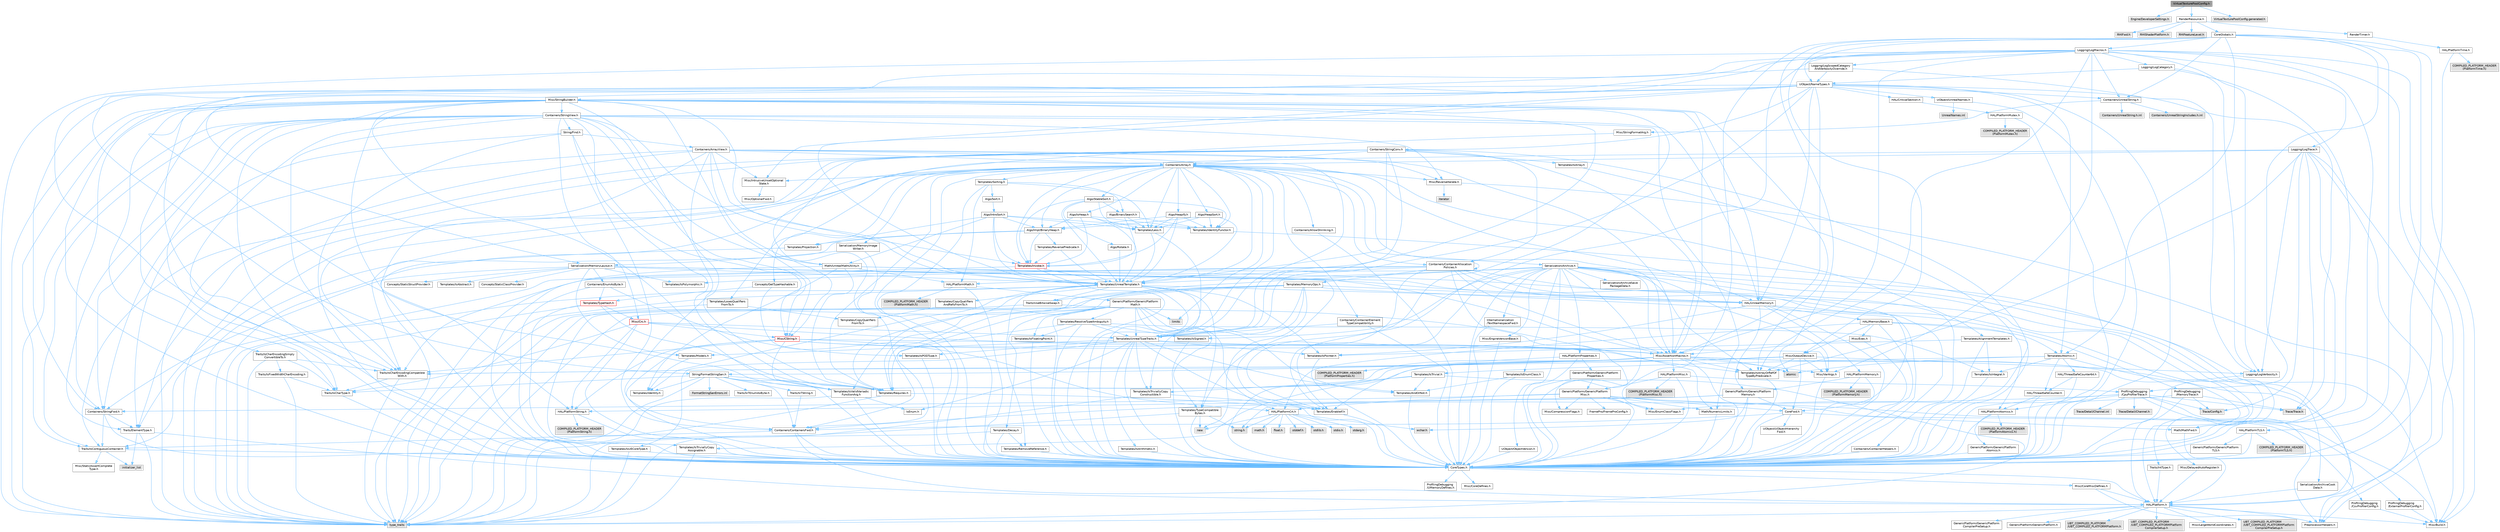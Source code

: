digraph "VirtualTexturePoolConfig.h"
{
 // INTERACTIVE_SVG=YES
 // LATEX_PDF_SIZE
  bgcolor="transparent";
  edge [fontname=Helvetica,fontsize=10,labelfontname=Helvetica,labelfontsize=10];
  node [fontname=Helvetica,fontsize=10,shape=box,height=0.2,width=0.4];
  Node1 [id="Node000001",label="VirtualTexturePoolConfig.h",height=0.2,width=0.4,color="gray40", fillcolor="grey60", style="filled", fontcolor="black",tooltip=" "];
  Node1 -> Node2 [id="edge1_Node000001_Node000002",color="steelblue1",style="solid",tooltip=" "];
  Node2 [id="Node000002",label="Engine/DeveloperSettings.h",height=0.2,width=0.4,color="grey60", fillcolor="#E0E0E0", style="filled",tooltip=" "];
  Node1 -> Node3 [id="edge2_Node000001_Node000003",color="steelblue1",style="solid",tooltip=" "];
  Node3 [id="Node000003",label="RenderResource.h",height=0.2,width=0.4,color="grey40", fillcolor="white", style="filled",URL="$d1/ddb/RenderResource_8h.html",tooltip=" "];
  Node3 -> Node4 [id="edge3_Node000003_Node000004",color="steelblue1",style="solid",tooltip=" "];
  Node4 [id="Node000004",label="RHIFwd.h",height=0.2,width=0.4,color="grey60", fillcolor="#E0E0E0", style="filled",tooltip=" "];
  Node3 -> Node5 [id="edge4_Node000003_Node000005",color="steelblue1",style="solid",tooltip=" "];
  Node5 [id="Node000005",label="RHIShaderPlatform.h",height=0.2,width=0.4,color="grey60", fillcolor="#E0E0E0", style="filled",tooltip=" "];
  Node3 -> Node6 [id="edge5_Node000003_Node000006",color="steelblue1",style="solid",tooltip=" "];
  Node6 [id="Node000006",label="RHIFeatureLevel.h",height=0.2,width=0.4,color="grey60", fillcolor="#E0E0E0", style="filled",tooltip=" "];
  Node3 -> Node7 [id="edge6_Node000003_Node000007",color="steelblue1",style="solid",tooltip=" "];
  Node7 [id="Node000007",label="RenderTimer.h",height=0.2,width=0.4,color="grey40", fillcolor="white", style="filled",URL="$d8/dba/RenderTimer_8h.html",tooltip=" "];
  Node7 -> Node8 [id="edge7_Node000007_Node000008",color="steelblue1",style="solid",tooltip=" "];
  Node8 [id="Node000008",label="HAL/PlatformTime.h",height=0.2,width=0.4,color="grey40", fillcolor="white", style="filled",URL="$de/d9f/PlatformTime_8h.html",tooltip=" "];
  Node8 -> Node9 [id="edge8_Node000008_Node000009",color="steelblue1",style="solid",tooltip=" "];
  Node9 [id="Node000009",label="CoreTypes.h",height=0.2,width=0.4,color="grey40", fillcolor="white", style="filled",URL="$dc/dec/CoreTypes_8h.html",tooltip=" "];
  Node9 -> Node10 [id="edge9_Node000009_Node000010",color="steelblue1",style="solid",tooltip=" "];
  Node10 [id="Node000010",label="HAL/Platform.h",height=0.2,width=0.4,color="grey40", fillcolor="white", style="filled",URL="$d9/dd0/Platform_8h.html",tooltip=" "];
  Node10 -> Node11 [id="edge10_Node000010_Node000011",color="steelblue1",style="solid",tooltip=" "];
  Node11 [id="Node000011",label="Misc/Build.h",height=0.2,width=0.4,color="grey40", fillcolor="white", style="filled",URL="$d3/dbb/Build_8h.html",tooltip=" "];
  Node10 -> Node12 [id="edge11_Node000010_Node000012",color="steelblue1",style="solid",tooltip=" "];
  Node12 [id="Node000012",label="Misc/LargeWorldCoordinates.h",height=0.2,width=0.4,color="grey40", fillcolor="white", style="filled",URL="$d2/dcb/LargeWorldCoordinates_8h.html",tooltip=" "];
  Node10 -> Node13 [id="edge12_Node000010_Node000013",color="steelblue1",style="solid",tooltip=" "];
  Node13 [id="Node000013",label="type_traits",height=0.2,width=0.4,color="grey60", fillcolor="#E0E0E0", style="filled",tooltip=" "];
  Node10 -> Node14 [id="edge13_Node000010_Node000014",color="steelblue1",style="solid",tooltip=" "];
  Node14 [id="Node000014",label="PreprocessorHelpers.h",height=0.2,width=0.4,color="grey40", fillcolor="white", style="filled",URL="$db/ddb/PreprocessorHelpers_8h.html",tooltip=" "];
  Node10 -> Node15 [id="edge14_Node000010_Node000015",color="steelblue1",style="solid",tooltip=" "];
  Node15 [id="Node000015",label="UBT_COMPILED_PLATFORM\l/UBT_COMPILED_PLATFORMPlatform\lCompilerPreSetup.h",height=0.2,width=0.4,color="grey60", fillcolor="#E0E0E0", style="filled",tooltip=" "];
  Node10 -> Node16 [id="edge15_Node000010_Node000016",color="steelblue1",style="solid",tooltip=" "];
  Node16 [id="Node000016",label="GenericPlatform/GenericPlatform\lCompilerPreSetup.h",height=0.2,width=0.4,color="grey40", fillcolor="white", style="filled",URL="$d9/dc8/GenericPlatformCompilerPreSetup_8h.html",tooltip=" "];
  Node10 -> Node17 [id="edge16_Node000010_Node000017",color="steelblue1",style="solid",tooltip=" "];
  Node17 [id="Node000017",label="GenericPlatform/GenericPlatform.h",height=0.2,width=0.4,color="grey40", fillcolor="white", style="filled",URL="$d6/d84/GenericPlatform_8h.html",tooltip=" "];
  Node10 -> Node18 [id="edge17_Node000010_Node000018",color="steelblue1",style="solid",tooltip=" "];
  Node18 [id="Node000018",label="UBT_COMPILED_PLATFORM\l/UBT_COMPILED_PLATFORMPlatform.h",height=0.2,width=0.4,color="grey60", fillcolor="#E0E0E0", style="filled",tooltip=" "];
  Node10 -> Node19 [id="edge18_Node000010_Node000019",color="steelblue1",style="solid",tooltip=" "];
  Node19 [id="Node000019",label="UBT_COMPILED_PLATFORM\l/UBT_COMPILED_PLATFORMPlatform\lCompilerSetup.h",height=0.2,width=0.4,color="grey60", fillcolor="#E0E0E0", style="filled",tooltip=" "];
  Node9 -> Node20 [id="edge19_Node000009_Node000020",color="steelblue1",style="solid",tooltip=" "];
  Node20 [id="Node000020",label="ProfilingDebugging\l/UMemoryDefines.h",height=0.2,width=0.4,color="grey40", fillcolor="white", style="filled",URL="$d2/da2/UMemoryDefines_8h.html",tooltip=" "];
  Node9 -> Node21 [id="edge20_Node000009_Node000021",color="steelblue1",style="solid",tooltip=" "];
  Node21 [id="Node000021",label="Misc/CoreMiscDefines.h",height=0.2,width=0.4,color="grey40", fillcolor="white", style="filled",URL="$da/d38/CoreMiscDefines_8h.html",tooltip=" "];
  Node21 -> Node10 [id="edge21_Node000021_Node000010",color="steelblue1",style="solid",tooltip=" "];
  Node21 -> Node14 [id="edge22_Node000021_Node000014",color="steelblue1",style="solid",tooltip=" "];
  Node9 -> Node22 [id="edge23_Node000009_Node000022",color="steelblue1",style="solid",tooltip=" "];
  Node22 [id="Node000022",label="Misc/CoreDefines.h",height=0.2,width=0.4,color="grey40", fillcolor="white", style="filled",URL="$d3/dd2/CoreDefines_8h.html",tooltip=" "];
  Node8 -> Node23 [id="edge24_Node000008_Node000023",color="steelblue1",style="solid",tooltip=" "];
  Node23 [id="Node000023",label="COMPILED_PLATFORM_HEADER\l(PlatformTime.h)",height=0.2,width=0.4,color="grey60", fillcolor="#E0E0E0", style="filled",tooltip=" "];
  Node3 -> Node24 [id="edge25_Node000003_Node000024",color="steelblue1",style="solid",tooltip=" "];
  Node24 [id="Node000024",label="CoreGlobals.h",height=0.2,width=0.4,color="grey40", fillcolor="white", style="filled",URL="$d5/d8c/CoreGlobals_8h.html",tooltip=" "];
  Node24 -> Node25 [id="edge26_Node000024_Node000025",color="steelblue1",style="solid",tooltip=" "];
  Node25 [id="Node000025",label="Containers/UnrealString.h",height=0.2,width=0.4,color="grey40", fillcolor="white", style="filled",URL="$d5/dba/UnrealString_8h.html",tooltip=" "];
  Node25 -> Node26 [id="edge27_Node000025_Node000026",color="steelblue1",style="solid",tooltip=" "];
  Node26 [id="Node000026",label="Containers/UnrealStringIncludes.h.inl",height=0.2,width=0.4,color="grey60", fillcolor="#E0E0E0", style="filled",tooltip=" "];
  Node25 -> Node27 [id="edge28_Node000025_Node000027",color="steelblue1",style="solid",tooltip=" "];
  Node27 [id="Node000027",label="Containers/UnrealString.h.inl",height=0.2,width=0.4,color="grey60", fillcolor="#E0E0E0", style="filled",tooltip=" "];
  Node25 -> Node28 [id="edge29_Node000025_Node000028",color="steelblue1",style="solid",tooltip=" "];
  Node28 [id="Node000028",label="Misc/StringFormatArg.h",height=0.2,width=0.4,color="grey40", fillcolor="white", style="filled",URL="$d2/d16/StringFormatArg_8h.html",tooltip=" "];
  Node28 -> Node29 [id="edge30_Node000028_Node000029",color="steelblue1",style="solid",tooltip=" "];
  Node29 [id="Node000029",label="Containers/ContainersFwd.h",height=0.2,width=0.4,color="grey40", fillcolor="white", style="filled",URL="$d4/d0a/ContainersFwd_8h.html",tooltip=" "];
  Node29 -> Node10 [id="edge31_Node000029_Node000010",color="steelblue1",style="solid",tooltip=" "];
  Node29 -> Node9 [id="edge32_Node000029_Node000009",color="steelblue1",style="solid",tooltip=" "];
  Node29 -> Node30 [id="edge33_Node000029_Node000030",color="steelblue1",style="solid",tooltip=" "];
  Node30 [id="Node000030",label="Traits/IsContiguousContainer.h",height=0.2,width=0.4,color="grey40", fillcolor="white", style="filled",URL="$d5/d3c/IsContiguousContainer_8h.html",tooltip=" "];
  Node30 -> Node9 [id="edge34_Node000030_Node000009",color="steelblue1",style="solid",tooltip=" "];
  Node30 -> Node31 [id="edge35_Node000030_Node000031",color="steelblue1",style="solid",tooltip=" "];
  Node31 [id="Node000031",label="Misc/StaticAssertComplete\lType.h",height=0.2,width=0.4,color="grey40", fillcolor="white", style="filled",URL="$d5/d4e/StaticAssertCompleteType_8h.html",tooltip=" "];
  Node30 -> Node32 [id="edge36_Node000030_Node000032",color="steelblue1",style="solid",tooltip=" "];
  Node32 [id="Node000032",label="initializer_list",height=0.2,width=0.4,color="grey60", fillcolor="#E0E0E0", style="filled",tooltip=" "];
  Node24 -> Node9 [id="edge37_Node000024_Node000009",color="steelblue1",style="solid",tooltip=" "];
  Node24 -> Node33 [id="edge38_Node000024_Node000033",color="steelblue1",style="solid",tooltip=" "];
  Node33 [id="Node000033",label="HAL/PlatformTLS.h",height=0.2,width=0.4,color="grey40", fillcolor="white", style="filled",URL="$d0/def/PlatformTLS_8h.html",tooltip=" "];
  Node33 -> Node9 [id="edge39_Node000033_Node000009",color="steelblue1",style="solid",tooltip=" "];
  Node33 -> Node34 [id="edge40_Node000033_Node000034",color="steelblue1",style="solid",tooltip=" "];
  Node34 [id="Node000034",label="GenericPlatform/GenericPlatform\lTLS.h",height=0.2,width=0.4,color="grey40", fillcolor="white", style="filled",URL="$d3/d3c/GenericPlatformTLS_8h.html",tooltip=" "];
  Node34 -> Node9 [id="edge41_Node000034_Node000009",color="steelblue1",style="solid",tooltip=" "];
  Node33 -> Node35 [id="edge42_Node000033_Node000035",color="steelblue1",style="solid",tooltip=" "];
  Node35 [id="Node000035",label="COMPILED_PLATFORM_HEADER\l(PlatformTLS.h)",height=0.2,width=0.4,color="grey60", fillcolor="#E0E0E0", style="filled",tooltip=" "];
  Node24 -> Node36 [id="edge43_Node000024_Node000036",color="steelblue1",style="solid",tooltip=" "];
  Node36 [id="Node000036",label="Logging/LogMacros.h",height=0.2,width=0.4,color="grey40", fillcolor="white", style="filled",URL="$d0/d16/LogMacros_8h.html",tooltip=" "];
  Node36 -> Node25 [id="edge44_Node000036_Node000025",color="steelblue1",style="solid",tooltip=" "];
  Node36 -> Node9 [id="edge45_Node000036_Node000009",color="steelblue1",style="solid",tooltip=" "];
  Node36 -> Node14 [id="edge46_Node000036_Node000014",color="steelblue1",style="solid",tooltip=" "];
  Node36 -> Node37 [id="edge47_Node000036_Node000037",color="steelblue1",style="solid",tooltip=" "];
  Node37 [id="Node000037",label="Logging/LogCategory.h",height=0.2,width=0.4,color="grey40", fillcolor="white", style="filled",URL="$d9/d36/LogCategory_8h.html",tooltip=" "];
  Node37 -> Node9 [id="edge48_Node000037_Node000009",color="steelblue1",style="solid",tooltip=" "];
  Node37 -> Node38 [id="edge49_Node000037_Node000038",color="steelblue1",style="solid",tooltip=" "];
  Node38 [id="Node000038",label="Logging/LogVerbosity.h",height=0.2,width=0.4,color="grey40", fillcolor="white", style="filled",URL="$d2/d8f/LogVerbosity_8h.html",tooltip=" "];
  Node38 -> Node9 [id="edge50_Node000038_Node000009",color="steelblue1",style="solid",tooltip=" "];
  Node37 -> Node39 [id="edge51_Node000037_Node000039",color="steelblue1",style="solid",tooltip=" "];
  Node39 [id="Node000039",label="UObject/NameTypes.h",height=0.2,width=0.4,color="grey40", fillcolor="white", style="filled",URL="$d6/d35/NameTypes_8h.html",tooltip=" "];
  Node39 -> Node9 [id="edge52_Node000039_Node000009",color="steelblue1",style="solid",tooltip=" "];
  Node39 -> Node40 [id="edge53_Node000039_Node000040",color="steelblue1",style="solid",tooltip=" "];
  Node40 [id="Node000040",label="Misc/AssertionMacros.h",height=0.2,width=0.4,color="grey40", fillcolor="white", style="filled",URL="$d0/dfa/AssertionMacros_8h.html",tooltip=" "];
  Node40 -> Node9 [id="edge54_Node000040_Node000009",color="steelblue1",style="solid",tooltip=" "];
  Node40 -> Node10 [id="edge55_Node000040_Node000010",color="steelblue1",style="solid",tooltip=" "];
  Node40 -> Node41 [id="edge56_Node000040_Node000041",color="steelblue1",style="solid",tooltip=" "];
  Node41 [id="Node000041",label="HAL/PlatformMisc.h",height=0.2,width=0.4,color="grey40", fillcolor="white", style="filled",URL="$d0/df5/PlatformMisc_8h.html",tooltip=" "];
  Node41 -> Node9 [id="edge57_Node000041_Node000009",color="steelblue1",style="solid",tooltip=" "];
  Node41 -> Node42 [id="edge58_Node000041_Node000042",color="steelblue1",style="solid",tooltip=" "];
  Node42 [id="Node000042",label="GenericPlatform/GenericPlatform\lMisc.h",height=0.2,width=0.4,color="grey40", fillcolor="white", style="filled",URL="$db/d9a/GenericPlatformMisc_8h.html",tooltip=" "];
  Node42 -> Node43 [id="edge59_Node000042_Node000043",color="steelblue1",style="solid",tooltip=" "];
  Node43 [id="Node000043",label="Containers/StringFwd.h",height=0.2,width=0.4,color="grey40", fillcolor="white", style="filled",URL="$df/d37/StringFwd_8h.html",tooltip=" "];
  Node43 -> Node9 [id="edge60_Node000043_Node000009",color="steelblue1",style="solid",tooltip=" "];
  Node43 -> Node44 [id="edge61_Node000043_Node000044",color="steelblue1",style="solid",tooltip=" "];
  Node44 [id="Node000044",label="Traits/ElementType.h",height=0.2,width=0.4,color="grey40", fillcolor="white", style="filled",URL="$d5/d4f/ElementType_8h.html",tooltip=" "];
  Node44 -> Node10 [id="edge62_Node000044_Node000010",color="steelblue1",style="solid",tooltip=" "];
  Node44 -> Node32 [id="edge63_Node000044_Node000032",color="steelblue1",style="solid",tooltip=" "];
  Node44 -> Node13 [id="edge64_Node000044_Node000013",color="steelblue1",style="solid",tooltip=" "];
  Node43 -> Node30 [id="edge65_Node000043_Node000030",color="steelblue1",style="solid",tooltip=" "];
  Node42 -> Node45 [id="edge66_Node000042_Node000045",color="steelblue1",style="solid",tooltip=" "];
  Node45 [id="Node000045",label="CoreFwd.h",height=0.2,width=0.4,color="grey40", fillcolor="white", style="filled",URL="$d1/d1e/CoreFwd_8h.html",tooltip=" "];
  Node45 -> Node9 [id="edge67_Node000045_Node000009",color="steelblue1",style="solid",tooltip=" "];
  Node45 -> Node29 [id="edge68_Node000045_Node000029",color="steelblue1",style="solid",tooltip=" "];
  Node45 -> Node46 [id="edge69_Node000045_Node000046",color="steelblue1",style="solid",tooltip=" "];
  Node46 [id="Node000046",label="Math/MathFwd.h",height=0.2,width=0.4,color="grey40", fillcolor="white", style="filled",URL="$d2/d10/MathFwd_8h.html",tooltip=" "];
  Node46 -> Node10 [id="edge70_Node000046_Node000010",color="steelblue1",style="solid",tooltip=" "];
  Node45 -> Node47 [id="edge71_Node000045_Node000047",color="steelblue1",style="solid",tooltip=" "];
  Node47 [id="Node000047",label="UObject/UObjectHierarchy\lFwd.h",height=0.2,width=0.4,color="grey40", fillcolor="white", style="filled",URL="$d3/d13/UObjectHierarchyFwd_8h.html",tooltip=" "];
  Node42 -> Node9 [id="edge72_Node000042_Node000009",color="steelblue1",style="solid",tooltip=" "];
  Node42 -> Node48 [id="edge73_Node000042_Node000048",color="steelblue1",style="solid",tooltip=" "];
  Node48 [id="Node000048",label="FramePro/FrameProConfig.h",height=0.2,width=0.4,color="grey40", fillcolor="white", style="filled",URL="$d7/d90/FrameProConfig_8h.html",tooltip=" "];
  Node42 -> Node49 [id="edge74_Node000042_Node000049",color="steelblue1",style="solid",tooltip=" "];
  Node49 [id="Node000049",label="HAL/PlatformCrt.h",height=0.2,width=0.4,color="grey40", fillcolor="white", style="filled",URL="$d8/d75/PlatformCrt_8h.html",tooltip=" "];
  Node49 -> Node50 [id="edge75_Node000049_Node000050",color="steelblue1",style="solid",tooltip=" "];
  Node50 [id="Node000050",label="new",height=0.2,width=0.4,color="grey60", fillcolor="#E0E0E0", style="filled",tooltip=" "];
  Node49 -> Node51 [id="edge76_Node000049_Node000051",color="steelblue1",style="solid",tooltip=" "];
  Node51 [id="Node000051",label="wchar.h",height=0.2,width=0.4,color="grey60", fillcolor="#E0E0E0", style="filled",tooltip=" "];
  Node49 -> Node52 [id="edge77_Node000049_Node000052",color="steelblue1",style="solid",tooltip=" "];
  Node52 [id="Node000052",label="stddef.h",height=0.2,width=0.4,color="grey60", fillcolor="#E0E0E0", style="filled",tooltip=" "];
  Node49 -> Node53 [id="edge78_Node000049_Node000053",color="steelblue1",style="solid",tooltip=" "];
  Node53 [id="Node000053",label="stdlib.h",height=0.2,width=0.4,color="grey60", fillcolor="#E0E0E0", style="filled",tooltip=" "];
  Node49 -> Node54 [id="edge79_Node000049_Node000054",color="steelblue1",style="solid",tooltip=" "];
  Node54 [id="Node000054",label="stdio.h",height=0.2,width=0.4,color="grey60", fillcolor="#E0E0E0", style="filled",tooltip=" "];
  Node49 -> Node55 [id="edge80_Node000049_Node000055",color="steelblue1",style="solid",tooltip=" "];
  Node55 [id="Node000055",label="stdarg.h",height=0.2,width=0.4,color="grey60", fillcolor="#E0E0E0", style="filled",tooltip=" "];
  Node49 -> Node56 [id="edge81_Node000049_Node000056",color="steelblue1",style="solid",tooltip=" "];
  Node56 [id="Node000056",label="math.h",height=0.2,width=0.4,color="grey60", fillcolor="#E0E0E0", style="filled",tooltip=" "];
  Node49 -> Node57 [id="edge82_Node000049_Node000057",color="steelblue1",style="solid",tooltip=" "];
  Node57 [id="Node000057",label="float.h",height=0.2,width=0.4,color="grey60", fillcolor="#E0E0E0", style="filled",tooltip=" "];
  Node49 -> Node58 [id="edge83_Node000049_Node000058",color="steelblue1",style="solid",tooltip=" "];
  Node58 [id="Node000058",label="string.h",height=0.2,width=0.4,color="grey60", fillcolor="#E0E0E0", style="filled",tooltip=" "];
  Node42 -> Node59 [id="edge84_Node000042_Node000059",color="steelblue1",style="solid",tooltip=" "];
  Node59 [id="Node000059",label="Math/NumericLimits.h",height=0.2,width=0.4,color="grey40", fillcolor="white", style="filled",URL="$df/d1b/NumericLimits_8h.html",tooltip=" "];
  Node59 -> Node9 [id="edge85_Node000059_Node000009",color="steelblue1",style="solid",tooltip=" "];
  Node42 -> Node60 [id="edge86_Node000042_Node000060",color="steelblue1",style="solid",tooltip=" "];
  Node60 [id="Node000060",label="Misc/CompressionFlags.h",height=0.2,width=0.4,color="grey40", fillcolor="white", style="filled",URL="$d9/d76/CompressionFlags_8h.html",tooltip=" "];
  Node42 -> Node61 [id="edge87_Node000042_Node000061",color="steelblue1",style="solid",tooltip=" "];
  Node61 [id="Node000061",label="Misc/EnumClassFlags.h",height=0.2,width=0.4,color="grey40", fillcolor="white", style="filled",URL="$d8/de7/EnumClassFlags_8h.html",tooltip=" "];
  Node42 -> Node62 [id="edge88_Node000042_Node000062",color="steelblue1",style="solid",tooltip=" "];
  Node62 [id="Node000062",label="ProfilingDebugging\l/CsvProfilerConfig.h",height=0.2,width=0.4,color="grey40", fillcolor="white", style="filled",URL="$d3/d88/CsvProfilerConfig_8h.html",tooltip=" "];
  Node62 -> Node11 [id="edge89_Node000062_Node000011",color="steelblue1",style="solid",tooltip=" "];
  Node42 -> Node63 [id="edge90_Node000042_Node000063",color="steelblue1",style="solid",tooltip=" "];
  Node63 [id="Node000063",label="ProfilingDebugging\l/ExternalProfilerConfig.h",height=0.2,width=0.4,color="grey40", fillcolor="white", style="filled",URL="$d3/dbb/ExternalProfilerConfig_8h.html",tooltip=" "];
  Node63 -> Node11 [id="edge91_Node000063_Node000011",color="steelblue1",style="solid",tooltip=" "];
  Node41 -> Node64 [id="edge92_Node000041_Node000064",color="steelblue1",style="solid",tooltip=" "];
  Node64 [id="Node000064",label="COMPILED_PLATFORM_HEADER\l(PlatformMisc.h)",height=0.2,width=0.4,color="grey60", fillcolor="#E0E0E0", style="filled",tooltip=" "];
  Node41 -> Node65 [id="edge93_Node000041_Node000065",color="steelblue1",style="solid",tooltip=" "];
  Node65 [id="Node000065",label="ProfilingDebugging\l/CpuProfilerTrace.h",height=0.2,width=0.4,color="grey40", fillcolor="white", style="filled",URL="$da/dcb/CpuProfilerTrace_8h.html",tooltip=" "];
  Node65 -> Node9 [id="edge94_Node000065_Node000009",color="steelblue1",style="solid",tooltip=" "];
  Node65 -> Node29 [id="edge95_Node000065_Node000029",color="steelblue1",style="solid",tooltip=" "];
  Node65 -> Node66 [id="edge96_Node000065_Node000066",color="steelblue1",style="solid",tooltip=" "];
  Node66 [id="Node000066",label="HAL/PlatformAtomics.h",height=0.2,width=0.4,color="grey40", fillcolor="white", style="filled",URL="$d3/d36/PlatformAtomics_8h.html",tooltip=" "];
  Node66 -> Node9 [id="edge97_Node000066_Node000009",color="steelblue1",style="solid",tooltip=" "];
  Node66 -> Node67 [id="edge98_Node000066_Node000067",color="steelblue1",style="solid",tooltip=" "];
  Node67 [id="Node000067",label="GenericPlatform/GenericPlatform\lAtomics.h",height=0.2,width=0.4,color="grey40", fillcolor="white", style="filled",URL="$da/d72/GenericPlatformAtomics_8h.html",tooltip=" "];
  Node67 -> Node9 [id="edge99_Node000067_Node000009",color="steelblue1",style="solid",tooltip=" "];
  Node66 -> Node68 [id="edge100_Node000066_Node000068",color="steelblue1",style="solid",tooltip=" "];
  Node68 [id="Node000068",label="COMPILED_PLATFORM_HEADER\l(PlatformAtomics.h)",height=0.2,width=0.4,color="grey60", fillcolor="#E0E0E0", style="filled",tooltip=" "];
  Node65 -> Node14 [id="edge101_Node000065_Node000014",color="steelblue1",style="solid",tooltip=" "];
  Node65 -> Node11 [id="edge102_Node000065_Node000011",color="steelblue1",style="solid",tooltip=" "];
  Node65 -> Node69 [id="edge103_Node000065_Node000069",color="steelblue1",style="solid",tooltip=" "];
  Node69 [id="Node000069",label="Trace/Config.h",height=0.2,width=0.4,color="grey60", fillcolor="#E0E0E0", style="filled",tooltip=" "];
  Node65 -> Node70 [id="edge104_Node000065_Node000070",color="steelblue1",style="solid",tooltip=" "];
  Node70 [id="Node000070",label="Trace/Detail/Channel.h",height=0.2,width=0.4,color="grey60", fillcolor="#E0E0E0", style="filled",tooltip=" "];
  Node65 -> Node71 [id="edge105_Node000065_Node000071",color="steelblue1",style="solid",tooltip=" "];
  Node71 [id="Node000071",label="Trace/Detail/Channel.inl",height=0.2,width=0.4,color="grey60", fillcolor="#E0E0E0", style="filled",tooltip=" "];
  Node65 -> Node72 [id="edge106_Node000065_Node000072",color="steelblue1",style="solid",tooltip=" "];
  Node72 [id="Node000072",label="Trace/Trace.h",height=0.2,width=0.4,color="grey60", fillcolor="#E0E0E0", style="filled",tooltip=" "];
  Node40 -> Node14 [id="edge107_Node000040_Node000014",color="steelblue1",style="solid",tooltip=" "];
  Node40 -> Node73 [id="edge108_Node000040_Node000073",color="steelblue1",style="solid",tooltip=" "];
  Node73 [id="Node000073",label="Templates/EnableIf.h",height=0.2,width=0.4,color="grey40", fillcolor="white", style="filled",URL="$d7/d60/EnableIf_8h.html",tooltip=" "];
  Node73 -> Node9 [id="edge109_Node000073_Node000009",color="steelblue1",style="solid",tooltip=" "];
  Node40 -> Node74 [id="edge110_Node000040_Node000074",color="steelblue1",style="solid",tooltip=" "];
  Node74 [id="Node000074",label="Templates/IsArrayOrRefOf\lTypeByPredicate.h",height=0.2,width=0.4,color="grey40", fillcolor="white", style="filled",URL="$d6/da1/IsArrayOrRefOfTypeByPredicate_8h.html",tooltip=" "];
  Node74 -> Node9 [id="edge111_Node000074_Node000009",color="steelblue1",style="solid",tooltip=" "];
  Node40 -> Node75 [id="edge112_Node000040_Node000075",color="steelblue1",style="solid",tooltip=" "];
  Node75 [id="Node000075",label="Templates/IsValidVariadic\lFunctionArg.h",height=0.2,width=0.4,color="grey40", fillcolor="white", style="filled",URL="$d0/dc8/IsValidVariadicFunctionArg_8h.html",tooltip=" "];
  Node75 -> Node9 [id="edge113_Node000075_Node000009",color="steelblue1",style="solid",tooltip=" "];
  Node75 -> Node76 [id="edge114_Node000075_Node000076",color="steelblue1",style="solid",tooltip=" "];
  Node76 [id="Node000076",label="IsEnum.h",height=0.2,width=0.4,color="grey40", fillcolor="white", style="filled",URL="$d4/de5/IsEnum_8h.html",tooltip=" "];
  Node75 -> Node13 [id="edge115_Node000075_Node000013",color="steelblue1",style="solid",tooltip=" "];
  Node40 -> Node77 [id="edge116_Node000040_Node000077",color="steelblue1",style="solid",tooltip=" "];
  Node77 [id="Node000077",label="Traits/IsCharEncodingCompatible\lWith.h",height=0.2,width=0.4,color="grey40", fillcolor="white", style="filled",URL="$df/dd1/IsCharEncodingCompatibleWith_8h.html",tooltip=" "];
  Node77 -> Node13 [id="edge117_Node000077_Node000013",color="steelblue1",style="solid",tooltip=" "];
  Node77 -> Node78 [id="edge118_Node000077_Node000078",color="steelblue1",style="solid",tooltip=" "];
  Node78 [id="Node000078",label="Traits/IsCharType.h",height=0.2,width=0.4,color="grey40", fillcolor="white", style="filled",URL="$db/d51/IsCharType_8h.html",tooltip=" "];
  Node78 -> Node9 [id="edge119_Node000078_Node000009",color="steelblue1",style="solid",tooltip=" "];
  Node40 -> Node79 [id="edge120_Node000040_Node000079",color="steelblue1",style="solid",tooltip=" "];
  Node79 [id="Node000079",label="Misc/VarArgs.h",height=0.2,width=0.4,color="grey40", fillcolor="white", style="filled",URL="$d5/d6f/VarArgs_8h.html",tooltip=" "];
  Node79 -> Node9 [id="edge121_Node000079_Node000009",color="steelblue1",style="solid",tooltip=" "];
  Node40 -> Node80 [id="edge122_Node000040_Node000080",color="steelblue1",style="solid",tooltip=" "];
  Node80 [id="Node000080",label="String/FormatStringSan.h",height=0.2,width=0.4,color="grey40", fillcolor="white", style="filled",URL="$d3/d8b/FormatStringSan_8h.html",tooltip=" "];
  Node80 -> Node13 [id="edge123_Node000080_Node000013",color="steelblue1",style="solid",tooltip=" "];
  Node80 -> Node9 [id="edge124_Node000080_Node000009",color="steelblue1",style="solid",tooltip=" "];
  Node80 -> Node81 [id="edge125_Node000080_Node000081",color="steelblue1",style="solid",tooltip=" "];
  Node81 [id="Node000081",label="Templates/Requires.h",height=0.2,width=0.4,color="grey40", fillcolor="white", style="filled",URL="$dc/d96/Requires_8h.html",tooltip=" "];
  Node81 -> Node73 [id="edge126_Node000081_Node000073",color="steelblue1",style="solid",tooltip=" "];
  Node81 -> Node13 [id="edge127_Node000081_Node000013",color="steelblue1",style="solid",tooltip=" "];
  Node80 -> Node82 [id="edge128_Node000080_Node000082",color="steelblue1",style="solid",tooltip=" "];
  Node82 [id="Node000082",label="Templates/Identity.h",height=0.2,width=0.4,color="grey40", fillcolor="white", style="filled",URL="$d0/dd5/Identity_8h.html",tooltip=" "];
  Node80 -> Node75 [id="edge129_Node000080_Node000075",color="steelblue1",style="solid",tooltip=" "];
  Node80 -> Node78 [id="edge130_Node000080_Node000078",color="steelblue1",style="solid",tooltip=" "];
  Node80 -> Node83 [id="edge131_Node000080_Node000083",color="steelblue1",style="solid",tooltip=" "];
  Node83 [id="Node000083",label="Traits/IsTEnumAsByte.h",height=0.2,width=0.4,color="grey40", fillcolor="white", style="filled",URL="$d1/de6/IsTEnumAsByte_8h.html",tooltip=" "];
  Node80 -> Node84 [id="edge132_Node000080_Node000084",color="steelblue1",style="solid",tooltip=" "];
  Node84 [id="Node000084",label="Traits/IsTString.h",height=0.2,width=0.4,color="grey40", fillcolor="white", style="filled",URL="$d0/df8/IsTString_8h.html",tooltip=" "];
  Node84 -> Node29 [id="edge133_Node000084_Node000029",color="steelblue1",style="solid",tooltip=" "];
  Node80 -> Node29 [id="edge134_Node000080_Node000029",color="steelblue1",style="solid",tooltip=" "];
  Node80 -> Node85 [id="edge135_Node000080_Node000085",color="steelblue1",style="solid",tooltip=" "];
  Node85 [id="Node000085",label="FormatStringSanErrors.inl",height=0.2,width=0.4,color="grey60", fillcolor="#E0E0E0", style="filled",tooltip=" "];
  Node40 -> Node86 [id="edge136_Node000040_Node000086",color="steelblue1",style="solid",tooltip=" "];
  Node86 [id="Node000086",label="atomic",height=0.2,width=0.4,color="grey60", fillcolor="#E0E0E0", style="filled",tooltip=" "];
  Node39 -> Node87 [id="edge137_Node000039_Node000087",color="steelblue1",style="solid",tooltip=" "];
  Node87 [id="Node000087",label="HAL/UnrealMemory.h",height=0.2,width=0.4,color="grey40", fillcolor="white", style="filled",URL="$d9/d96/UnrealMemory_8h.html",tooltip=" "];
  Node87 -> Node9 [id="edge138_Node000087_Node000009",color="steelblue1",style="solid",tooltip=" "];
  Node87 -> Node88 [id="edge139_Node000087_Node000088",color="steelblue1",style="solid",tooltip=" "];
  Node88 [id="Node000088",label="GenericPlatform/GenericPlatform\lMemory.h",height=0.2,width=0.4,color="grey40", fillcolor="white", style="filled",URL="$dd/d22/GenericPlatformMemory_8h.html",tooltip=" "];
  Node88 -> Node45 [id="edge140_Node000088_Node000045",color="steelblue1",style="solid",tooltip=" "];
  Node88 -> Node9 [id="edge141_Node000088_Node000009",color="steelblue1",style="solid",tooltip=" "];
  Node88 -> Node89 [id="edge142_Node000088_Node000089",color="steelblue1",style="solid",tooltip=" "];
  Node89 [id="Node000089",label="HAL/PlatformString.h",height=0.2,width=0.4,color="grey40", fillcolor="white", style="filled",URL="$db/db5/PlatformString_8h.html",tooltip=" "];
  Node89 -> Node9 [id="edge143_Node000089_Node000009",color="steelblue1",style="solid",tooltip=" "];
  Node89 -> Node90 [id="edge144_Node000089_Node000090",color="steelblue1",style="solid",tooltip=" "];
  Node90 [id="Node000090",label="COMPILED_PLATFORM_HEADER\l(PlatformString.h)",height=0.2,width=0.4,color="grey60", fillcolor="#E0E0E0", style="filled",tooltip=" "];
  Node88 -> Node58 [id="edge145_Node000088_Node000058",color="steelblue1",style="solid",tooltip=" "];
  Node88 -> Node51 [id="edge146_Node000088_Node000051",color="steelblue1",style="solid",tooltip=" "];
  Node87 -> Node91 [id="edge147_Node000087_Node000091",color="steelblue1",style="solid",tooltip=" "];
  Node91 [id="Node000091",label="HAL/MemoryBase.h",height=0.2,width=0.4,color="grey40", fillcolor="white", style="filled",URL="$d6/d9f/MemoryBase_8h.html",tooltip=" "];
  Node91 -> Node9 [id="edge148_Node000091_Node000009",color="steelblue1",style="solid",tooltip=" "];
  Node91 -> Node66 [id="edge149_Node000091_Node000066",color="steelblue1",style="solid",tooltip=" "];
  Node91 -> Node49 [id="edge150_Node000091_Node000049",color="steelblue1",style="solid",tooltip=" "];
  Node91 -> Node92 [id="edge151_Node000091_Node000092",color="steelblue1",style="solid",tooltip=" "];
  Node92 [id="Node000092",label="Misc/Exec.h",height=0.2,width=0.4,color="grey40", fillcolor="white", style="filled",URL="$de/ddb/Exec_8h.html",tooltip=" "];
  Node92 -> Node9 [id="edge152_Node000092_Node000009",color="steelblue1",style="solid",tooltip=" "];
  Node92 -> Node40 [id="edge153_Node000092_Node000040",color="steelblue1",style="solid",tooltip=" "];
  Node91 -> Node93 [id="edge154_Node000091_Node000093",color="steelblue1",style="solid",tooltip=" "];
  Node93 [id="Node000093",label="Misc/OutputDevice.h",height=0.2,width=0.4,color="grey40", fillcolor="white", style="filled",URL="$d7/d32/OutputDevice_8h.html",tooltip=" "];
  Node93 -> Node45 [id="edge155_Node000093_Node000045",color="steelblue1",style="solid",tooltip=" "];
  Node93 -> Node9 [id="edge156_Node000093_Node000009",color="steelblue1",style="solid",tooltip=" "];
  Node93 -> Node38 [id="edge157_Node000093_Node000038",color="steelblue1",style="solid",tooltip=" "];
  Node93 -> Node79 [id="edge158_Node000093_Node000079",color="steelblue1",style="solid",tooltip=" "];
  Node93 -> Node74 [id="edge159_Node000093_Node000074",color="steelblue1",style="solid",tooltip=" "];
  Node93 -> Node75 [id="edge160_Node000093_Node000075",color="steelblue1",style="solid",tooltip=" "];
  Node93 -> Node77 [id="edge161_Node000093_Node000077",color="steelblue1",style="solid",tooltip=" "];
  Node91 -> Node94 [id="edge162_Node000091_Node000094",color="steelblue1",style="solid",tooltip=" "];
  Node94 [id="Node000094",label="Templates/Atomic.h",height=0.2,width=0.4,color="grey40", fillcolor="white", style="filled",URL="$d3/d91/Atomic_8h.html",tooltip=" "];
  Node94 -> Node95 [id="edge163_Node000094_Node000095",color="steelblue1",style="solid",tooltip=" "];
  Node95 [id="Node000095",label="HAL/ThreadSafeCounter.h",height=0.2,width=0.4,color="grey40", fillcolor="white", style="filled",URL="$dc/dc9/ThreadSafeCounter_8h.html",tooltip=" "];
  Node95 -> Node9 [id="edge164_Node000095_Node000009",color="steelblue1",style="solid",tooltip=" "];
  Node95 -> Node66 [id="edge165_Node000095_Node000066",color="steelblue1",style="solid",tooltip=" "];
  Node94 -> Node96 [id="edge166_Node000094_Node000096",color="steelblue1",style="solid",tooltip=" "];
  Node96 [id="Node000096",label="HAL/ThreadSafeCounter64.h",height=0.2,width=0.4,color="grey40", fillcolor="white", style="filled",URL="$d0/d12/ThreadSafeCounter64_8h.html",tooltip=" "];
  Node96 -> Node9 [id="edge167_Node000096_Node000009",color="steelblue1",style="solid",tooltip=" "];
  Node96 -> Node95 [id="edge168_Node000096_Node000095",color="steelblue1",style="solid",tooltip=" "];
  Node94 -> Node97 [id="edge169_Node000094_Node000097",color="steelblue1",style="solid",tooltip=" "];
  Node97 [id="Node000097",label="Templates/IsIntegral.h",height=0.2,width=0.4,color="grey40", fillcolor="white", style="filled",URL="$da/d64/IsIntegral_8h.html",tooltip=" "];
  Node97 -> Node9 [id="edge170_Node000097_Node000009",color="steelblue1",style="solid",tooltip=" "];
  Node94 -> Node98 [id="edge171_Node000094_Node000098",color="steelblue1",style="solid",tooltip=" "];
  Node98 [id="Node000098",label="Templates/IsTrivial.h",height=0.2,width=0.4,color="grey40", fillcolor="white", style="filled",URL="$da/d4c/IsTrivial_8h.html",tooltip=" "];
  Node98 -> Node99 [id="edge172_Node000098_Node000099",color="steelblue1",style="solid",tooltip=" "];
  Node99 [id="Node000099",label="Templates/AndOrNot.h",height=0.2,width=0.4,color="grey40", fillcolor="white", style="filled",URL="$db/d0a/AndOrNot_8h.html",tooltip=" "];
  Node99 -> Node9 [id="edge173_Node000099_Node000009",color="steelblue1",style="solid",tooltip=" "];
  Node98 -> Node100 [id="edge174_Node000098_Node000100",color="steelblue1",style="solid",tooltip=" "];
  Node100 [id="Node000100",label="Templates/IsTriviallyCopy\lConstructible.h",height=0.2,width=0.4,color="grey40", fillcolor="white", style="filled",URL="$d3/d78/IsTriviallyCopyConstructible_8h.html",tooltip=" "];
  Node100 -> Node9 [id="edge175_Node000100_Node000009",color="steelblue1",style="solid",tooltip=" "];
  Node100 -> Node13 [id="edge176_Node000100_Node000013",color="steelblue1",style="solid",tooltip=" "];
  Node98 -> Node101 [id="edge177_Node000098_Node000101",color="steelblue1",style="solid",tooltip=" "];
  Node101 [id="Node000101",label="Templates/IsTriviallyCopy\lAssignable.h",height=0.2,width=0.4,color="grey40", fillcolor="white", style="filled",URL="$d2/df2/IsTriviallyCopyAssignable_8h.html",tooltip=" "];
  Node101 -> Node9 [id="edge178_Node000101_Node000009",color="steelblue1",style="solid",tooltip=" "];
  Node101 -> Node13 [id="edge179_Node000101_Node000013",color="steelblue1",style="solid",tooltip=" "];
  Node98 -> Node13 [id="edge180_Node000098_Node000013",color="steelblue1",style="solid",tooltip=" "];
  Node94 -> Node102 [id="edge181_Node000094_Node000102",color="steelblue1",style="solid",tooltip=" "];
  Node102 [id="Node000102",label="Traits/IntType.h",height=0.2,width=0.4,color="grey40", fillcolor="white", style="filled",URL="$d7/deb/IntType_8h.html",tooltip=" "];
  Node102 -> Node10 [id="edge182_Node000102_Node000010",color="steelblue1",style="solid",tooltip=" "];
  Node94 -> Node86 [id="edge183_Node000094_Node000086",color="steelblue1",style="solid",tooltip=" "];
  Node87 -> Node103 [id="edge184_Node000087_Node000103",color="steelblue1",style="solid",tooltip=" "];
  Node103 [id="Node000103",label="HAL/PlatformMemory.h",height=0.2,width=0.4,color="grey40", fillcolor="white", style="filled",URL="$de/d68/PlatformMemory_8h.html",tooltip=" "];
  Node103 -> Node9 [id="edge185_Node000103_Node000009",color="steelblue1",style="solid",tooltip=" "];
  Node103 -> Node88 [id="edge186_Node000103_Node000088",color="steelblue1",style="solid",tooltip=" "];
  Node103 -> Node104 [id="edge187_Node000103_Node000104",color="steelblue1",style="solid",tooltip=" "];
  Node104 [id="Node000104",label="COMPILED_PLATFORM_HEADER\l(PlatformMemory.h)",height=0.2,width=0.4,color="grey60", fillcolor="#E0E0E0", style="filled",tooltip=" "];
  Node87 -> Node105 [id="edge188_Node000087_Node000105",color="steelblue1",style="solid",tooltip=" "];
  Node105 [id="Node000105",label="ProfilingDebugging\l/MemoryTrace.h",height=0.2,width=0.4,color="grey40", fillcolor="white", style="filled",URL="$da/dd7/MemoryTrace_8h.html",tooltip=" "];
  Node105 -> Node10 [id="edge189_Node000105_Node000010",color="steelblue1",style="solid",tooltip=" "];
  Node105 -> Node61 [id="edge190_Node000105_Node000061",color="steelblue1",style="solid",tooltip=" "];
  Node105 -> Node69 [id="edge191_Node000105_Node000069",color="steelblue1",style="solid",tooltip=" "];
  Node105 -> Node72 [id="edge192_Node000105_Node000072",color="steelblue1",style="solid",tooltip=" "];
  Node87 -> Node106 [id="edge193_Node000087_Node000106",color="steelblue1",style="solid",tooltip=" "];
  Node106 [id="Node000106",label="Templates/IsPointer.h",height=0.2,width=0.4,color="grey40", fillcolor="white", style="filled",URL="$d7/d05/IsPointer_8h.html",tooltip=" "];
  Node106 -> Node9 [id="edge194_Node000106_Node000009",color="steelblue1",style="solid",tooltip=" "];
  Node39 -> Node107 [id="edge195_Node000039_Node000107",color="steelblue1",style="solid",tooltip=" "];
  Node107 [id="Node000107",label="Templates/UnrealTypeTraits.h",height=0.2,width=0.4,color="grey40", fillcolor="white", style="filled",URL="$d2/d2d/UnrealTypeTraits_8h.html",tooltip=" "];
  Node107 -> Node9 [id="edge196_Node000107_Node000009",color="steelblue1",style="solid",tooltip=" "];
  Node107 -> Node106 [id="edge197_Node000107_Node000106",color="steelblue1",style="solid",tooltip=" "];
  Node107 -> Node40 [id="edge198_Node000107_Node000040",color="steelblue1",style="solid",tooltip=" "];
  Node107 -> Node99 [id="edge199_Node000107_Node000099",color="steelblue1",style="solid",tooltip=" "];
  Node107 -> Node73 [id="edge200_Node000107_Node000073",color="steelblue1",style="solid",tooltip=" "];
  Node107 -> Node108 [id="edge201_Node000107_Node000108",color="steelblue1",style="solid",tooltip=" "];
  Node108 [id="Node000108",label="Templates/IsArithmetic.h",height=0.2,width=0.4,color="grey40", fillcolor="white", style="filled",URL="$d2/d5d/IsArithmetic_8h.html",tooltip=" "];
  Node108 -> Node9 [id="edge202_Node000108_Node000009",color="steelblue1",style="solid",tooltip=" "];
  Node107 -> Node76 [id="edge203_Node000107_Node000076",color="steelblue1",style="solid",tooltip=" "];
  Node107 -> Node109 [id="edge204_Node000107_Node000109",color="steelblue1",style="solid",tooltip=" "];
  Node109 [id="Node000109",label="Templates/Models.h",height=0.2,width=0.4,color="grey40", fillcolor="white", style="filled",URL="$d3/d0c/Models_8h.html",tooltip=" "];
  Node109 -> Node82 [id="edge205_Node000109_Node000082",color="steelblue1",style="solid",tooltip=" "];
  Node107 -> Node110 [id="edge206_Node000107_Node000110",color="steelblue1",style="solid",tooltip=" "];
  Node110 [id="Node000110",label="Templates/IsPODType.h",height=0.2,width=0.4,color="grey40", fillcolor="white", style="filled",URL="$d7/db1/IsPODType_8h.html",tooltip=" "];
  Node110 -> Node9 [id="edge207_Node000110_Node000009",color="steelblue1",style="solid",tooltip=" "];
  Node107 -> Node111 [id="edge208_Node000107_Node000111",color="steelblue1",style="solid",tooltip=" "];
  Node111 [id="Node000111",label="Templates/IsUECoreType.h",height=0.2,width=0.4,color="grey40", fillcolor="white", style="filled",URL="$d1/db8/IsUECoreType_8h.html",tooltip=" "];
  Node111 -> Node9 [id="edge209_Node000111_Node000009",color="steelblue1",style="solid",tooltip=" "];
  Node111 -> Node13 [id="edge210_Node000111_Node000013",color="steelblue1",style="solid",tooltip=" "];
  Node107 -> Node100 [id="edge211_Node000107_Node000100",color="steelblue1",style="solid",tooltip=" "];
  Node39 -> Node112 [id="edge212_Node000039_Node000112",color="steelblue1",style="solid",tooltip=" "];
  Node112 [id="Node000112",label="Templates/UnrealTemplate.h",height=0.2,width=0.4,color="grey40", fillcolor="white", style="filled",URL="$d4/d24/UnrealTemplate_8h.html",tooltip=" "];
  Node112 -> Node9 [id="edge213_Node000112_Node000009",color="steelblue1",style="solid",tooltip=" "];
  Node112 -> Node106 [id="edge214_Node000112_Node000106",color="steelblue1",style="solid",tooltip=" "];
  Node112 -> Node87 [id="edge215_Node000112_Node000087",color="steelblue1",style="solid",tooltip=" "];
  Node112 -> Node113 [id="edge216_Node000112_Node000113",color="steelblue1",style="solid",tooltip=" "];
  Node113 [id="Node000113",label="Templates/CopyQualifiers\lAndRefsFromTo.h",height=0.2,width=0.4,color="grey40", fillcolor="white", style="filled",URL="$d3/db3/CopyQualifiersAndRefsFromTo_8h.html",tooltip=" "];
  Node113 -> Node114 [id="edge217_Node000113_Node000114",color="steelblue1",style="solid",tooltip=" "];
  Node114 [id="Node000114",label="Templates/CopyQualifiers\lFromTo.h",height=0.2,width=0.4,color="grey40", fillcolor="white", style="filled",URL="$d5/db4/CopyQualifiersFromTo_8h.html",tooltip=" "];
  Node112 -> Node107 [id="edge218_Node000112_Node000107",color="steelblue1",style="solid",tooltip=" "];
  Node112 -> Node115 [id="edge219_Node000112_Node000115",color="steelblue1",style="solid",tooltip=" "];
  Node115 [id="Node000115",label="Templates/RemoveReference.h",height=0.2,width=0.4,color="grey40", fillcolor="white", style="filled",URL="$da/dbe/RemoveReference_8h.html",tooltip=" "];
  Node115 -> Node9 [id="edge220_Node000115_Node000009",color="steelblue1",style="solid",tooltip=" "];
  Node112 -> Node81 [id="edge221_Node000112_Node000081",color="steelblue1",style="solid",tooltip=" "];
  Node112 -> Node116 [id="edge222_Node000112_Node000116",color="steelblue1",style="solid",tooltip=" "];
  Node116 [id="Node000116",label="Templates/TypeCompatible\lBytes.h",height=0.2,width=0.4,color="grey40", fillcolor="white", style="filled",URL="$df/d0a/TypeCompatibleBytes_8h.html",tooltip=" "];
  Node116 -> Node9 [id="edge223_Node000116_Node000009",color="steelblue1",style="solid",tooltip=" "];
  Node116 -> Node58 [id="edge224_Node000116_Node000058",color="steelblue1",style="solid",tooltip=" "];
  Node116 -> Node50 [id="edge225_Node000116_Node000050",color="steelblue1",style="solid",tooltip=" "];
  Node116 -> Node13 [id="edge226_Node000116_Node000013",color="steelblue1",style="solid",tooltip=" "];
  Node112 -> Node82 [id="edge227_Node000112_Node000082",color="steelblue1",style="solid",tooltip=" "];
  Node112 -> Node30 [id="edge228_Node000112_Node000030",color="steelblue1",style="solid",tooltip=" "];
  Node112 -> Node117 [id="edge229_Node000112_Node000117",color="steelblue1",style="solid",tooltip=" "];
  Node117 [id="Node000117",label="Traits/UseBitwiseSwap.h",height=0.2,width=0.4,color="grey40", fillcolor="white", style="filled",URL="$db/df3/UseBitwiseSwap_8h.html",tooltip=" "];
  Node117 -> Node9 [id="edge230_Node000117_Node000009",color="steelblue1",style="solid",tooltip=" "];
  Node117 -> Node13 [id="edge231_Node000117_Node000013",color="steelblue1",style="solid",tooltip=" "];
  Node112 -> Node13 [id="edge232_Node000112_Node000013",color="steelblue1",style="solid",tooltip=" "];
  Node39 -> Node25 [id="edge233_Node000039_Node000025",color="steelblue1",style="solid",tooltip=" "];
  Node39 -> Node118 [id="edge234_Node000039_Node000118",color="steelblue1",style="solid",tooltip=" "];
  Node118 [id="Node000118",label="HAL/CriticalSection.h",height=0.2,width=0.4,color="grey40", fillcolor="white", style="filled",URL="$d6/d90/CriticalSection_8h.html",tooltip=" "];
  Node118 -> Node119 [id="edge235_Node000118_Node000119",color="steelblue1",style="solid",tooltip=" "];
  Node119 [id="Node000119",label="HAL/PlatformMutex.h",height=0.2,width=0.4,color="grey40", fillcolor="white", style="filled",URL="$d9/d0b/PlatformMutex_8h.html",tooltip=" "];
  Node119 -> Node9 [id="edge236_Node000119_Node000009",color="steelblue1",style="solid",tooltip=" "];
  Node119 -> Node120 [id="edge237_Node000119_Node000120",color="steelblue1",style="solid",tooltip=" "];
  Node120 [id="Node000120",label="COMPILED_PLATFORM_HEADER\l(PlatformMutex.h)",height=0.2,width=0.4,color="grey60", fillcolor="#E0E0E0", style="filled",tooltip=" "];
  Node39 -> Node121 [id="edge238_Node000039_Node000121",color="steelblue1",style="solid",tooltip=" "];
  Node121 [id="Node000121",label="Containers/StringConv.h",height=0.2,width=0.4,color="grey40", fillcolor="white", style="filled",URL="$d3/ddf/StringConv_8h.html",tooltip=" "];
  Node121 -> Node9 [id="edge239_Node000121_Node000009",color="steelblue1",style="solid",tooltip=" "];
  Node121 -> Node40 [id="edge240_Node000121_Node000040",color="steelblue1",style="solid",tooltip=" "];
  Node121 -> Node122 [id="edge241_Node000121_Node000122",color="steelblue1",style="solid",tooltip=" "];
  Node122 [id="Node000122",label="Containers/ContainerAllocation\lPolicies.h",height=0.2,width=0.4,color="grey40", fillcolor="white", style="filled",URL="$d7/dff/ContainerAllocationPolicies_8h.html",tooltip=" "];
  Node122 -> Node9 [id="edge242_Node000122_Node000009",color="steelblue1",style="solid",tooltip=" "];
  Node122 -> Node123 [id="edge243_Node000122_Node000123",color="steelblue1",style="solid",tooltip=" "];
  Node123 [id="Node000123",label="Containers/ContainerHelpers.h",height=0.2,width=0.4,color="grey40", fillcolor="white", style="filled",URL="$d7/d33/ContainerHelpers_8h.html",tooltip=" "];
  Node123 -> Node9 [id="edge244_Node000123_Node000009",color="steelblue1",style="solid",tooltip=" "];
  Node122 -> Node122 [id="edge245_Node000122_Node000122",color="steelblue1",style="solid",tooltip=" "];
  Node122 -> Node124 [id="edge246_Node000122_Node000124",color="steelblue1",style="solid",tooltip=" "];
  Node124 [id="Node000124",label="HAL/PlatformMath.h",height=0.2,width=0.4,color="grey40", fillcolor="white", style="filled",URL="$dc/d53/PlatformMath_8h.html",tooltip=" "];
  Node124 -> Node9 [id="edge247_Node000124_Node000009",color="steelblue1",style="solid",tooltip=" "];
  Node124 -> Node125 [id="edge248_Node000124_Node000125",color="steelblue1",style="solid",tooltip=" "];
  Node125 [id="Node000125",label="GenericPlatform/GenericPlatform\lMath.h",height=0.2,width=0.4,color="grey40", fillcolor="white", style="filled",URL="$d5/d79/GenericPlatformMath_8h.html",tooltip=" "];
  Node125 -> Node9 [id="edge249_Node000125_Node000009",color="steelblue1",style="solid",tooltip=" "];
  Node125 -> Node29 [id="edge250_Node000125_Node000029",color="steelblue1",style="solid",tooltip=" "];
  Node125 -> Node49 [id="edge251_Node000125_Node000049",color="steelblue1",style="solid",tooltip=" "];
  Node125 -> Node99 [id="edge252_Node000125_Node000099",color="steelblue1",style="solid",tooltip=" "];
  Node125 -> Node126 [id="edge253_Node000125_Node000126",color="steelblue1",style="solid",tooltip=" "];
  Node126 [id="Node000126",label="Templates/Decay.h",height=0.2,width=0.4,color="grey40", fillcolor="white", style="filled",URL="$dd/d0f/Decay_8h.html",tooltip=" "];
  Node126 -> Node9 [id="edge254_Node000126_Node000009",color="steelblue1",style="solid",tooltip=" "];
  Node126 -> Node115 [id="edge255_Node000126_Node000115",color="steelblue1",style="solid",tooltip=" "];
  Node126 -> Node13 [id="edge256_Node000126_Node000013",color="steelblue1",style="solid",tooltip=" "];
  Node125 -> Node127 [id="edge257_Node000125_Node000127",color="steelblue1",style="solid",tooltip=" "];
  Node127 [id="Node000127",label="Templates/IsFloatingPoint.h",height=0.2,width=0.4,color="grey40", fillcolor="white", style="filled",URL="$d3/d11/IsFloatingPoint_8h.html",tooltip=" "];
  Node127 -> Node9 [id="edge258_Node000127_Node000009",color="steelblue1",style="solid",tooltip=" "];
  Node125 -> Node107 [id="edge259_Node000125_Node000107",color="steelblue1",style="solid",tooltip=" "];
  Node125 -> Node81 [id="edge260_Node000125_Node000081",color="steelblue1",style="solid",tooltip=" "];
  Node125 -> Node128 [id="edge261_Node000125_Node000128",color="steelblue1",style="solid",tooltip=" "];
  Node128 [id="Node000128",label="Templates/ResolveTypeAmbiguity.h",height=0.2,width=0.4,color="grey40", fillcolor="white", style="filled",URL="$df/d1f/ResolveTypeAmbiguity_8h.html",tooltip=" "];
  Node128 -> Node9 [id="edge262_Node000128_Node000009",color="steelblue1",style="solid",tooltip=" "];
  Node128 -> Node127 [id="edge263_Node000128_Node000127",color="steelblue1",style="solid",tooltip=" "];
  Node128 -> Node107 [id="edge264_Node000128_Node000107",color="steelblue1",style="solid",tooltip=" "];
  Node128 -> Node129 [id="edge265_Node000128_Node000129",color="steelblue1",style="solid",tooltip=" "];
  Node129 [id="Node000129",label="Templates/IsSigned.h",height=0.2,width=0.4,color="grey40", fillcolor="white", style="filled",URL="$d8/dd8/IsSigned_8h.html",tooltip=" "];
  Node129 -> Node9 [id="edge266_Node000129_Node000009",color="steelblue1",style="solid",tooltip=" "];
  Node128 -> Node97 [id="edge267_Node000128_Node000097",color="steelblue1",style="solid",tooltip=" "];
  Node128 -> Node81 [id="edge268_Node000128_Node000081",color="steelblue1",style="solid",tooltip=" "];
  Node125 -> Node116 [id="edge269_Node000125_Node000116",color="steelblue1",style="solid",tooltip=" "];
  Node125 -> Node130 [id="edge270_Node000125_Node000130",color="steelblue1",style="solid",tooltip=" "];
  Node130 [id="Node000130",label="limits",height=0.2,width=0.4,color="grey60", fillcolor="#E0E0E0", style="filled",tooltip=" "];
  Node125 -> Node13 [id="edge271_Node000125_Node000013",color="steelblue1",style="solid",tooltip=" "];
  Node124 -> Node131 [id="edge272_Node000124_Node000131",color="steelblue1",style="solid",tooltip=" "];
  Node131 [id="Node000131",label="COMPILED_PLATFORM_HEADER\l(PlatformMath.h)",height=0.2,width=0.4,color="grey60", fillcolor="#E0E0E0", style="filled",tooltip=" "];
  Node122 -> Node87 [id="edge273_Node000122_Node000087",color="steelblue1",style="solid",tooltip=" "];
  Node122 -> Node59 [id="edge274_Node000122_Node000059",color="steelblue1",style="solid",tooltip=" "];
  Node122 -> Node40 [id="edge275_Node000122_Node000040",color="steelblue1",style="solid",tooltip=" "];
  Node122 -> Node132 [id="edge276_Node000122_Node000132",color="steelblue1",style="solid",tooltip=" "];
  Node132 [id="Node000132",label="Templates/IsPolymorphic.h",height=0.2,width=0.4,color="grey40", fillcolor="white", style="filled",URL="$dc/d20/IsPolymorphic_8h.html",tooltip=" "];
  Node122 -> Node133 [id="edge277_Node000122_Node000133",color="steelblue1",style="solid",tooltip=" "];
  Node133 [id="Node000133",label="Templates/MemoryOps.h",height=0.2,width=0.4,color="grey40", fillcolor="white", style="filled",URL="$db/dea/MemoryOps_8h.html",tooltip=" "];
  Node133 -> Node9 [id="edge278_Node000133_Node000009",color="steelblue1",style="solid",tooltip=" "];
  Node133 -> Node87 [id="edge279_Node000133_Node000087",color="steelblue1",style="solid",tooltip=" "];
  Node133 -> Node101 [id="edge280_Node000133_Node000101",color="steelblue1",style="solid",tooltip=" "];
  Node133 -> Node100 [id="edge281_Node000133_Node000100",color="steelblue1",style="solid",tooltip=" "];
  Node133 -> Node81 [id="edge282_Node000133_Node000081",color="steelblue1",style="solid",tooltip=" "];
  Node133 -> Node107 [id="edge283_Node000133_Node000107",color="steelblue1",style="solid",tooltip=" "];
  Node133 -> Node117 [id="edge284_Node000133_Node000117",color="steelblue1",style="solid",tooltip=" "];
  Node133 -> Node50 [id="edge285_Node000133_Node000050",color="steelblue1",style="solid",tooltip=" "];
  Node133 -> Node13 [id="edge286_Node000133_Node000013",color="steelblue1",style="solid",tooltip=" "];
  Node122 -> Node116 [id="edge287_Node000122_Node000116",color="steelblue1",style="solid",tooltip=" "];
  Node122 -> Node13 [id="edge288_Node000122_Node000013",color="steelblue1",style="solid",tooltip=" "];
  Node121 -> Node134 [id="edge289_Node000121_Node000134",color="steelblue1",style="solid",tooltip=" "];
  Node134 [id="Node000134",label="Containers/Array.h",height=0.2,width=0.4,color="grey40", fillcolor="white", style="filled",URL="$df/dd0/Array_8h.html",tooltip=" "];
  Node134 -> Node9 [id="edge290_Node000134_Node000009",color="steelblue1",style="solid",tooltip=" "];
  Node134 -> Node40 [id="edge291_Node000134_Node000040",color="steelblue1",style="solid",tooltip=" "];
  Node134 -> Node135 [id="edge292_Node000134_Node000135",color="steelblue1",style="solid",tooltip=" "];
  Node135 [id="Node000135",label="Misc/IntrusiveUnsetOptional\lState.h",height=0.2,width=0.4,color="grey40", fillcolor="white", style="filled",URL="$d2/d0a/IntrusiveUnsetOptionalState_8h.html",tooltip=" "];
  Node135 -> Node136 [id="edge293_Node000135_Node000136",color="steelblue1",style="solid",tooltip=" "];
  Node136 [id="Node000136",label="Misc/OptionalFwd.h",height=0.2,width=0.4,color="grey40", fillcolor="white", style="filled",URL="$dc/d50/OptionalFwd_8h.html",tooltip=" "];
  Node134 -> Node137 [id="edge294_Node000134_Node000137",color="steelblue1",style="solid",tooltip=" "];
  Node137 [id="Node000137",label="Misc/ReverseIterate.h",height=0.2,width=0.4,color="grey40", fillcolor="white", style="filled",URL="$db/de3/ReverseIterate_8h.html",tooltip=" "];
  Node137 -> Node10 [id="edge295_Node000137_Node000010",color="steelblue1",style="solid",tooltip=" "];
  Node137 -> Node138 [id="edge296_Node000137_Node000138",color="steelblue1",style="solid",tooltip=" "];
  Node138 [id="Node000138",label="iterator",height=0.2,width=0.4,color="grey60", fillcolor="#E0E0E0", style="filled",tooltip=" "];
  Node134 -> Node87 [id="edge297_Node000134_Node000087",color="steelblue1",style="solid",tooltip=" "];
  Node134 -> Node107 [id="edge298_Node000134_Node000107",color="steelblue1",style="solid",tooltip=" "];
  Node134 -> Node112 [id="edge299_Node000134_Node000112",color="steelblue1",style="solid",tooltip=" "];
  Node134 -> Node139 [id="edge300_Node000134_Node000139",color="steelblue1",style="solid",tooltip=" "];
  Node139 [id="Node000139",label="Containers/AllowShrinking.h",height=0.2,width=0.4,color="grey40", fillcolor="white", style="filled",URL="$d7/d1a/AllowShrinking_8h.html",tooltip=" "];
  Node139 -> Node9 [id="edge301_Node000139_Node000009",color="steelblue1",style="solid",tooltip=" "];
  Node134 -> Node122 [id="edge302_Node000134_Node000122",color="steelblue1",style="solid",tooltip=" "];
  Node134 -> Node140 [id="edge303_Node000134_Node000140",color="steelblue1",style="solid",tooltip=" "];
  Node140 [id="Node000140",label="Containers/ContainerElement\lTypeCompatibility.h",height=0.2,width=0.4,color="grey40", fillcolor="white", style="filled",URL="$df/ddf/ContainerElementTypeCompatibility_8h.html",tooltip=" "];
  Node140 -> Node9 [id="edge304_Node000140_Node000009",color="steelblue1",style="solid",tooltip=" "];
  Node140 -> Node107 [id="edge305_Node000140_Node000107",color="steelblue1",style="solid",tooltip=" "];
  Node134 -> Node141 [id="edge306_Node000134_Node000141",color="steelblue1",style="solid",tooltip=" "];
  Node141 [id="Node000141",label="Serialization/Archive.h",height=0.2,width=0.4,color="grey40", fillcolor="white", style="filled",URL="$d7/d3b/Archive_8h.html",tooltip=" "];
  Node141 -> Node45 [id="edge307_Node000141_Node000045",color="steelblue1",style="solid",tooltip=" "];
  Node141 -> Node9 [id="edge308_Node000141_Node000009",color="steelblue1",style="solid",tooltip=" "];
  Node141 -> Node142 [id="edge309_Node000141_Node000142",color="steelblue1",style="solid",tooltip=" "];
  Node142 [id="Node000142",label="HAL/PlatformProperties.h",height=0.2,width=0.4,color="grey40", fillcolor="white", style="filled",URL="$d9/db0/PlatformProperties_8h.html",tooltip=" "];
  Node142 -> Node9 [id="edge310_Node000142_Node000009",color="steelblue1",style="solid",tooltip=" "];
  Node142 -> Node143 [id="edge311_Node000142_Node000143",color="steelblue1",style="solid",tooltip=" "];
  Node143 [id="Node000143",label="GenericPlatform/GenericPlatform\lProperties.h",height=0.2,width=0.4,color="grey40", fillcolor="white", style="filled",URL="$d2/dcd/GenericPlatformProperties_8h.html",tooltip=" "];
  Node143 -> Node9 [id="edge312_Node000143_Node000009",color="steelblue1",style="solid",tooltip=" "];
  Node143 -> Node42 [id="edge313_Node000143_Node000042",color="steelblue1",style="solid",tooltip=" "];
  Node142 -> Node144 [id="edge314_Node000142_Node000144",color="steelblue1",style="solid",tooltip=" "];
  Node144 [id="Node000144",label="COMPILED_PLATFORM_HEADER\l(PlatformProperties.h)",height=0.2,width=0.4,color="grey60", fillcolor="#E0E0E0", style="filled",tooltip=" "];
  Node141 -> Node145 [id="edge315_Node000141_Node000145",color="steelblue1",style="solid",tooltip=" "];
  Node145 [id="Node000145",label="Internationalization\l/TextNamespaceFwd.h",height=0.2,width=0.4,color="grey40", fillcolor="white", style="filled",URL="$d8/d97/TextNamespaceFwd_8h.html",tooltip=" "];
  Node145 -> Node9 [id="edge316_Node000145_Node000009",color="steelblue1",style="solid",tooltip=" "];
  Node141 -> Node46 [id="edge317_Node000141_Node000046",color="steelblue1",style="solid",tooltip=" "];
  Node141 -> Node40 [id="edge318_Node000141_Node000040",color="steelblue1",style="solid",tooltip=" "];
  Node141 -> Node11 [id="edge319_Node000141_Node000011",color="steelblue1",style="solid",tooltip=" "];
  Node141 -> Node60 [id="edge320_Node000141_Node000060",color="steelblue1",style="solid",tooltip=" "];
  Node141 -> Node146 [id="edge321_Node000141_Node000146",color="steelblue1",style="solid",tooltip=" "];
  Node146 [id="Node000146",label="Misc/EngineVersionBase.h",height=0.2,width=0.4,color="grey40", fillcolor="white", style="filled",URL="$d5/d2b/EngineVersionBase_8h.html",tooltip=" "];
  Node146 -> Node9 [id="edge322_Node000146_Node000009",color="steelblue1",style="solid",tooltip=" "];
  Node141 -> Node79 [id="edge323_Node000141_Node000079",color="steelblue1",style="solid",tooltip=" "];
  Node141 -> Node147 [id="edge324_Node000141_Node000147",color="steelblue1",style="solid",tooltip=" "];
  Node147 [id="Node000147",label="Serialization/ArchiveCook\lData.h",height=0.2,width=0.4,color="grey40", fillcolor="white", style="filled",URL="$dc/db6/ArchiveCookData_8h.html",tooltip=" "];
  Node147 -> Node10 [id="edge325_Node000147_Node000010",color="steelblue1",style="solid",tooltip=" "];
  Node141 -> Node148 [id="edge326_Node000141_Node000148",color="steelblue1",style="solid",tooltip=" "];
  Node148 [id="Node000148",label="Serialization/ArchiveSave\lPackageData.h",height=0.2,width=0.4,color="grey40", fillcolor="white", style="filled",URL="$d1/d37/ArchiveSavePackageData_8h.html",tooltip=" "];
  Node141 -> Node73 [id="edge327_Node000141_Node000073",color="steelblue1",style="solid",tooltip=" "];
  Node141 -> Node74 [id="edge328_Node000141_Node000074",color="steelblue1",style="solid",tooltip=" "];
  Node141 -> Node149 [id="edge329_Node000141_Node000149",color="steelblue1",style="solid",tooltip=" "];
  Node149 [id="Node000149",label="Templates/IsEnumClass.h",height=0.2,width=0.4,color="grey40", fillcolor="white", style="filled",URL="$d7/d15/IsEnumClass_8h.html",tooltip=" "];
  Node149 -> Node9 [id="edge330_Node000149_Node000009",color="steelblue1",style="solid",tooltip=" "];
  Node149 -> Node99 [id="edge331_Node000149_Node000099",color="steelblue1",style="solid",tooltip=" "];
  Node141 -> Node129 [id="edge332_Node000141_Node000129",color="steelblue1",style="solid",tooltip=" "];
  Node141 -> Node75 [id="edge333_Node000141_Node000075",color="steelblue1",style="solid",tooltip=" "];
  Node141 -> Node112 [id="edge334_Node000141_Node000112",color="steelblue1",style="solid",tooltip=" "];
  Node141 -> Node77 [id="edge335_Node000141_Node000077",color="steelblue1",style="solid",tooltip=" "];
  Node141 -> Node150 [id="edge336_Node000141_Node000150",color="steelblue1",style="solid",tooltip=" "];
  Node150 [id="Node000150",label="UObject/ObjectVersion.h",height=0.2,width=0.4,color="grey40", fillcolor="white", style="filled",URL="$da/d63/ObjectVersion_8h.html",tooltip=" "];
  Node150 -> Node9 [id="edge337_Node000150_Node000009",color="steelblue1",style="solid",tooltip=" "];
  Node134 -> Node151 [id="edge338_Node000134_Node000151",color="steelblue1",style="solid",tooltip=" "];
  Node151 [id="Node000151",label="Serialization/MemoryImage\lWriter.h",height=0.2,width=0.4,color="grey40", fillcolor="white", style="filled",URL="$d0/d08/MemoryImageWriter_8h.html",tooltip=" "];
  Node151 -> Node9 [id="edge339_Node000151_Node000009",color="steelblue1",style="solid",tooltip=" "];
  Node151 -> Node152 [id="edge340_Node000151_Node000152",color="steelblue1",style="solid",tooltip=" "];
  Node152 [id="Node000152",label="Serialization/MemoryLayout.h",height=0.2,width=0.4,color="grey40", fillcolor="white", style="filled",URL="$d7/d66/MemoryLayout_8h.html",tooltip=" "];
  Node152 -> Node153 [id="edge341_Node000152_Node000153",color="steelblue1",style="solid",tooltip=" "];
  Node153 [id="Node000153",label="Concepts/StaticClassProvider.h",height=0.2,width=0.4,color="grey40", fillcolor="white", style="filled",URL="$dd/d83/StaticClassProvider_8h.html",tooltip=" "];
  Node152 -> Node154 [id="edge342_Node000152_Node000154",color="steelblue1",style="solid",tooltip=" "];
  Node154 [id="Node000154",label="Concepts/StaticStructProvider.h",height=0.2,width=0.4,color="grey40", fillcolor="white", style="filled",URL="$d5/d77/StaticStructProvider_8h.html",tooltip=" "];
  Node152 -> Node155 [id="edge343_Node000152_Node000155",color="steelblue1",style="solid",tooltip=" "];
  Node155 [id="Node000155",label="Containers/EnumAsByte.h",height=0.2,width=0.4,color="grey40", fillcolor="white", style="filled",URL="$d6/d9a/EnumAsByte_8h.html",tooltip=" "];
  Node155 -> Node9 [id="edge344_Node000155_Node000009",color="steelblue1",style="solid",tooltip=" "];
  Node155 -> Node110 [id="edge345_Node000155_Node000110",color="steelblue1",style="solid",tooltip=" "];
  Node155 -> Node156 [id="edge346_Node000155_Node000156",color="steelblue1",style="solid",tooltip=" "];
  Node156 [id="Node000156",label="Templates/TypeHash.h",height=0.2,width=0.4,color="red", fillcolor="#FFF0F0", style="filled",URL="$d1/d62/TypeHash_8h.html",tooltip=" "];
  Node156 -> Node9 [id="edge347_Node000156_Node000009",color="steelblue1",style="solid",tooltip=" "];
  Node156 -> Node81 [id="edge348_Node000156_Node000081",color="steelblue1",style="solid",tooltip=" "];
  Node156 -> Node157 [id="edge349_Node000156_Node000157",color="steelblue1",style="solid",tooltip=" "];
  Node157 [id="Node000157",label="Misc/Crc.h",height=0.2,width=0.4,color="red", fillcolor="#FFF0F0", style="filled",URL="$d4/dd2/Crc_8h.html",tooltip=" "];
  Node157 -> Node9 [id="edge350_Node000157_Node000009",color="steelblue1",style="solid",tooltip=" "];
  Node157 -> Node89 [id="edge351_Node000157_Node000089",color="steelblue1",style="solid",tooltip=" "];
  Node157 -> Node40 [id="edge352_Node000157_Node000040",color="steelblue1",style="solid",tooltip=" "];
  Node157 -> Node158 [id="edge353_Node000157_Node000158",color="steelblue1",style="solid",tooltip=" "];
  Node158 [id="Node000158",label="Misc/CString.h",height=0.2,width=0.4,color="red", fillcolor="#FFF0F0", style="filled",URL="$d2/d49/CString_8h.html",tooltip=" "];
  Node158 -> Node9 [id="edge354_Node000158_Node000009",color="steelblue1",style="solid",tooltip=" "];
  Node158 -> Node49 [id="edge355_Node000158_Node000049",color="steelblue1",style="solid",tooltip=" "];
  Node158 -> Node89 [id="edge356_Node000158_Node000089",color="steelblue1",style="solid",tooltip=" "];
  Node158 -> Node40 [id="edge357_Node000158_Node000040",color="steelblue1",style="solid",tooltip=" "];
  Node158 -> Node79 [id="edge358_Node000158_Node000079",color="steelblue1",style="solid",tooltip=" "];
  Node158 -> Node74 [id="edge359_Node000158_Node000074",color="steelblue1",style="solid",tooltip=" "];
  Node158 -> Node75 [id="edge360_Node000158_Node000075",color="steelblue1",style="solid",tooltip=" "];
  Node158 -> Node77 [id="edge361_Node000158_Node000077",color="steelblue1",style="solid",tooltip=" "];
  Node157 -> Node107 [id="edge362_Node000157_Node000107",color="steelblue1",style="solid",tooltip=" "];
  Node157 -> Node78 [id="edge363_Node000157_Node000078",color="steelblue1",style="solid",tooltip=" "];
  Node156 -> Node13 [id="edge364_Node000156_Node000013",color="steelblue1",style="solid",tooltip=" "];
  Node152 -> Node43 [id="edge365_Node000152_Node000043",color="steelblue1",style="solid",tooltip=" "];
  Node152 -> Node87 [id="edge366_Node000152_Node000087",color="steelblue1",style="solid",tooltip=" "];
  Node152 -> Node163 [id="edge367_Node000152_Node000163",color="steelblue1",style="solid",tooltip=" "];
  Node163 [id="Node000163",label="Misc/DelayedAutoRegister.h",height=0.2,width=0.4,color="grey40", fillcolor="white", style="filled",URL="$d1/dda/DelayedAutoRegister_8h.html",tooltip=" "];
  Node163 -> Node10 [id="edge368_Node000163_Node000010",color="steelblue1",style="solid",tooltip=" "];
  Node152 -> Node73 [id="edge369_Node000152_Node000073",color="steelblue1",style="solid",tooltip=" "];
  Node152 -> Node164 [id="edge370_Node000152_Node000164",color="steelblue1",style="solid",tooltip=" "];
  Node164 [id="Node000164",label="Templates/IsAbstract.h",height=0.2,width=0.4,color="grey40", fillcolor="white", style="filled",URL="$d8/db7/IsAbstract_8h.html",tooltip=" "];
  Node152 -> Node132 [id="edge371_Node000152_Node000132",color="steelblue1",style="solid",tooltip=" "];
  Node152 -> Node109 [id="edge372_Node000152_Node000109",color="steelblue1",style="solid",tooltip=" "];
  Node152 -> Node112 [id="edge373_Node000152_Node000112",color="steelblue1",style="solid",tooltip=" "];
  Node134 -> Node165 [id="edge374_Node000134_Node000165",color="steelblue1",style="solid",tooltip=" "];
  Node165 [id="Node000165",label="Algo/Heapify.h",height=0.2,width=0.4,color="grey40", fillcolor="white", style="filled",URL="$d0/d2a/Heapify_8h.html",tooltip=" "];
  Node165 -> Node166 [id="edge375_Node000165_Node000166",color="steelblue1",style="solid",tooltip=" "];
  Node166 [id="Node000166",label="Algo/Impl/BinaryHeap.h",height=0.2,width=0.4,color="grey40", fillcolor="white", style="filled",URL="$d7/da3/Algo_2Impl_2BinaryHeap_8h.html",tooltip=" "];
  Node166 -> Node167 [id="edge376_Node000166_Node000167",color="steelblue1",style="solid",tooltip=" "];
  Node167 [id="Node000167",label="Templates/Invoke.h",height=0.2,width=0.4,color="red", fillcolor="#FFF0F0", style="filled",URL="$d7/deb/Invoke_8h.html",tooltip=" "];
  Node167 -> Node9 [id="edge377_Node000167_Node000009",color="steelblue1",style="solid",tooltip=" "];
  Node167 -> Node112 [id="edge378_Node000167_Node000112",color="steelblue1",style="solid",tooltip=" "];
  Node167 -> Node13 [id="edge379_Node000167_Node000013",color="steelblue1",style="solid",tooltip=" "];
  Node166 -> Node169 [id="edge380_Node000166_Node000169",color="steelblue1",style="solid",tooltip=" "];
  Node169 [id="Node000169",label="Templates/Projection.h",height=0.2,width=0.4,color="grey40", fillcolor="white", style="filled",URL="$d7/df0/Projection_8h.html",tooltip=" "];
  Node169 -> Node13 [id="edge381_Node000169_Node000013",color="steelblue1",style="solid",tooltip=" "];
  Node166 -> Node170 [id="edge382_Node000166_Node000170",color="steelblue1",style="solid",tooltip=" "];
  Node170 [id="Node000170",label="Templates/ReversePredicate.h",height=0.2,width=0.4,color="grey40", fillcolor="white", style="filled",URL="$d8/d28/ReversePredicate_8h.html",tooltip=" "];
  Node170 -> Node167 [id="edge383_Node000170_Node000167",color="steelblue1",style="solid",tooltip=" "];
  Node170 -> Node112 [id="edge384_Node000170_Node000112",color="steelblue1",style="solid",tooltip=" "];
  Node166 -> Node13 [id="edge385_Node000166_Node000013",color="steelblue1",style="solid",tooltip=" "];
  Node165 -> Node171 [id="edge386_Node000165_Node000171",color="steelblue1",style="solid",tooltip=" "];
  Node171 [id="Node000171",label="Templates/IdentityFunctor.h",height=0.2,width=0.4,color="grey40", fillcolor="white", style="filled",URL="$d7/d2e/IdentityFunctor_8h.html",tooltip=" "];
  Node171 -> Node10 [id="edge387_Node000171_Node000010",color="steelblue1",style="solid",tooltip=" "];
  Node165 -> Node167 [id="edge388_Node000165_Node000167",color="steelblue1",style="solid",tooltip=" "];
  Node165 -> Node172 [id="edge389_Node000165_Node000172",color="steelblue1",style="solid",tooltip=" "];
  Node172 [id="Node000172",label="Templates/Less.h",height=0.2,width=0.4,color="grey40", fillcolor="white", style="filled",URL="$de/dc8/Less_8h.html",tooltip=" "];
  Node172 -> Node9 [id="edge390_Node000172_Node000009",color="steelblue1",style="solid",tooltip=" "];
  Node172 -> Node112 [id="edge391_Node000172_Node000112",color="steelblue1",style="solid",tooltip=" "];
  Node165 -> Node112 [id="edge392_Node000165_Node000112",color="steelblue1",style="solid",tooltip=" "];
  Node134 -> Node173 [id="edge393_Node000134_Node000173",color="steelblue1",style="solid",tooltip=" "];
  Node173 [id="Node000173",label="Algo/HeapSort.h",height=0.2,width=0.4,color="grey40", fillcolor="white", style="filled",URL="$d3/d92/HeapSort_8h.html",tooltip=" "];
  Node173 -> Node166 [id="edge394_Node000173_Node000166",color="steelblue1",style="solid",tooltip=" "];
  Node173 -> Node171 [id="edge395_Node000173_Node000171",color="steelblue1",style="solid",tooltip=" "];
  Node173 -> Node172 [id="edge396_Node000173_Node000172",color="steelblue1",style="solid",tooltip=" "];
  Node173 -> Node112 [id="edge397_Node000173_Node000112",color="steelblue1",style="solid",tooltip=" "];
  Node134 -> Node174 [id="edge398_Node000134_Node000174",color="steelblue1",style="solid",tooltip=" "];
  Node174 [id="Node000174",label="Algo/IsHeap.h",height=0.2,width=0.4,color="grey40", fillcolor="white", style="filled",URL="$de/d32/IsHeap_8h.html",tooltip=" "];
  Node174 -> Node166 [id="edge399_Node000174_Node000166",color="steelblue1",style="solid",tooltip=" "];
  Node174 -> Node171 [id="edge400_Node000174_Node000171",color="steelblue1",style="solid",tooltip=" "];
  Node174 -> Node167 [id="edge401_Node000174_Node000167",color="steelblue1",style="solid",tooltip=" "];
  Node174 -> Node172 [id="edge402_Node000174_Node000172",color="steelblue1",style="solid",tooltip=" "];
  Node174 -> Node112 [id="edge403_Node000174_Node000112",color="steelblue1",style="solid",tooltip=" "];
  Node134 -> Node166 [id="edge404_Node000134_Node000166",color="steelblue1",style="solid",tooltip=" "];
  Node134 -> Node175 [id="edge405_Node000134_Node000175",color="steelblue1",style="solid",tooltip=" "];
  Node175 [id="Node000175",label="Algo/StableSort.h",height=0.2,width=0.4,color="grey40", fillcolor="white", style="filled",URL="$d7/d3c/StableSort_8h.html",tooltip=" "];
  Node175 -> Node176 [id="edge406_Node000175_Node000176",color="steelblue1",style="solid",tooltip=" "];
  Node176 [id="Node000176",label="Algo/BinarySearch.h",height=0.2,width=0.4,color="grey40", fillcolor="white", style="filled",URL="$db/db4/BinarySearch_8h.html",tooltip=" "];
  Node176 -> Node171 [id="edge407_Node000176_Node000171",color="steelblue1",style="solid",tooltip=" "];
  Node176 -> Node167 [id="edge408_Node000176_Node000167",color="steelblue1",style="solid",tooltip=" "];
  Node176 -> Node172 [id="edge409_Node000176_Node000172",color="steelblue1",style="solid",tooltip=" "];
  Node175 -> Node177 [id="edge410_Node000175_Node000177",color="steelblue1",style="solid",tooltip=" "];
  Node177 [id="Node000177",label="Algo/Rotate.h",height=0.2,width=0.4,color="grey40", fillcolor="white", style="filled",URL="$dd/da7/Rotate_8h.html",tooltip=" "];
  Node177 -> Node112 [id="edge411_Node000177_Node000112",color="steelblue1",style="solid",tooltip=" "];
  Node175 -> Node171 [id="edge412_Node000175_Node000171",color="steelblue1",style="solid",tooltip=" "];
  Node175 -> Node167 [id="edge413_Node000175_Node000167",color="steelblue1",style="solid",tooltip=" "];
  Node175 -> Node172 [id="edge414_Node000175_Node000172",color="steelblue1",style="solid",tooltip=" "];
  Node175 -> Node112 [id="edge415_Node000175_Node000112",color="steelblue1",style="solid",tooltip=" "];
  Node134 -> Node178 [id="edge416_Node000134_Node000178",color="steelblue1",style="solid",tooltip=" "];
  Node178 [id="Node000178",label="Concepts/GetTypeHashable.h",height=0.2,width=0.4,color="grey40", fillcolor="white", style="filled",URL="$d3/da2/GetTypeHashable_8h.html",tooltip=" "];
  Node178 -> Node9 [id="edge417_Node000178_Node000009",color="steelblue1",style="solid",tooltip=" "];
  Node178 -> Node156 [id="edge418_Node000178_Node000156",color="steelblue1",style="solid",tooltip=" "];
  Node134 -> Node171 [id="edge419_Node000134_Node000171",color="steelblue1",style="solid",tooltip=" "];
  Node134 -> Node167 [id="edge420_Node000134_Node000167",color="steelblue1",style="solid",tooltip=" "];
  Node134 -> Node172 [id="edge421_Node000134_Node000172",color="steelblue1",style="solid",tooltip=" "];
  Node134 -> Node179 [id="edge422_Node000134_Node000179",color="steelblue1",style="solid",tooltip=" "];
  Node179 [id="Node000179",label="Templates/LosesQualifiers\lFromTo.h",height=0.2,width=0.4,color="grey40", fillcolor="white", style="filled",URL="$d2/db3/LosesQualifiersFromTo_8h.html",tooltip=" "];
  Node179 -> Node114 [id="edge423_Node000179_Node000114",color="steelblue1",style="solid",tooltip=" "];
  Node179 -> Node13 [id="edge424_Node000179_Node000013",color="steelblue1",style="solid",tooltip=" "];
  Node134 -> Node81 [id="edge425_Node000134_Node000081",color="steelblue1",style="solid",tooltip=" "];
  Node134 -> Node180 [id="edge426_Node000134_Node000180",color="steelblue1",style="solid",tooltip=" "];
  Node180 [id="Node000180",label="Templates/Sorting.h",height=0.2,width=0.4,color="grey40", fillcolor="white", style="filled",URL="$d3/d9e/Sorting_8h.html",tooltip=" "];
  Node180 -> Node9 [id="edge427_Node000180_Node000009",color="steelblue1",style="solid",tooltip=" "];
  Node180 -> Node176 [id="edge428_Node000180_Node000176",color="steelblue1",style="solid",tooltip=" "];
  Node180 -> Node181 [id="edge429_Node000180_Node000181",color="steelblue1",style="solid",tooltip=" "];
  Node181 [id="Node000181",label="Algo/Sort.h",height=0.2,width=0.4,color="grey40", fillcolor="white", style="filled",URL="$d1/d87/Sort_8h.html",tooltip=" "];
  Node181 -> Node182 [id="edge430_Node000181_Node000182",color="steelblue1",style="solid",tooltip=" "];
  Node182 [id="Node000182",label="Algo/IntroSort.h",height=0.2,width=0.4,color="grey40", fillcolor="white", style="filled",URL="$d3/db3/IntroSort_8h.html",tooltip=" "];
  Node182 -> Node166 [id="edge431_Node000182_Node000166",color="steelblue1",style="solid",tooltip=" "];
  Node182 -> Node183 [id="edge432_Node000182_Node000183",color="steelblue1",style="solid",tooltip=" "];
  Node183 [id="Node000183",label="Math/UnrealMathUtility.h",height=0.2,width=0.4,color="grey40", fillcolor="white", style="filled",URL="$db/db8/UnrealMathUtility_8h.html",tooltip=" "];
  Node183 -> Node9 [id="edge433_Node000183_Node000009",color="steelblue1",style="solid",tooltip=" "];
  Node183 -> Node40 [id="edge434_Node000183_Node000040",color="steelblue1",style="solid",tooltip=" "];
  Node183 -> Node124 [id="edge435_Node000183_Node000124",color="steelblue1",style="solid",tooltip=" "];
  Node183 -> Node46 [id="edge436_Node000183_Node000046",color="steelblue1",style="solid",tooltip=" "];
  Node183 -> Node82 [id="edge437_Node000183_Node000082",color="steelblue1",style="solid",tooltip=" "];
  Node183 -> Node81 [id="edge438_Node000183_Node000081",color="steelblue1",style="solid",tooltip=" "];
  Node182 -> Node171 [id="edge439_Node000182_Node000171",color="steelblue1",style="solid",tooltip=" "];
  Node182 -> Node167 [id="edge440_Node000182_Node000167",color="steelblue1",style="solid",tooltip=" "];
  Node182 -> Node169 [id="edge441_Node000182_Node000169",color="steelblue1",style="solid",tooltip=" "];
  Node182 -> Node172 [id="edge442_Node000182_Node000172",color="steelblue1",style="solid",tooltip=" "];
  Node182 -> Node112 [id="edge443_Node000182_Node000112",color="steelblue1",style="solid",tooltip=" "];
  Node180 -> Node124 [id="edge444_Node000180_Node000124",color="steelblue1",style="solid",tooltip=" "];
  Node180 -> Node172 [id="edge445_Node000180_Node000172",color="steelblue1",style="solid",tooltip=" "];
  Node134 -> Node184 [id="edge446_Node000134_Node000184",color="steelblue1",style="solid",tooltip=" "];
  Node184 [id="Node000184",label="Templates/AlignmentTemplates.h",height=0.2,width=0.4,color="grey40", fillcolor="white", style="filled",URL="$dd/d32/AlignmentTemplates_8h.html",tooltip=" "];
  Node184 -> Node9 [id="edge447_Node000184_Node000009",color="steelblue1",style="solid",tooltip=" "];
  Node184 -> Node97 [id="edge448_Node000184_Node000097",color="steelblue1",style="solid",tooltip=" "];
  Node184 -> Node106 [id="edge449_Node000184_Node000106",color="steelblue1",style="solid",tooltip=" "];
  Node134 -> Node44 [id="edge450_Node000134_Node000044",color="steelblue1",style="solid",tooltip=" "];
  Node134 -> Node130 [id="edge451_Node000134_Node000130",color="steelblue1",style="solid",tooltip=" "];
  Node134 -> Node13 [id="edge452_Node000134_Node000013",color="steelblue1",style="solid",tooltip=" "];
  Node121 -> Node158 [id="edge453_Node000121_Node000158",color="steelblue1",style="solid",tooltip=" "];
  Node121 -> Node185 [id="edge454_Node000121_Node000185",color="steelblue1",style="solid",tooltip=" "];
  Node185 [id="Node000185",label="Templates/IsArray.h",height=0.2,width=0.4,color="grey40", fillcolor="white", style="filled",URL="$d8/d8d/IsArray_8h.html",tooltip=" "];
  Node185 -> Node9 [id="edge455_Node000185_Node000009",color="steelblue1",style="solid",tooltip=" "];
  Node121 -> Node112 [id="edge456_Node000121_Node000112",color="steelblue1",style="solid",tooltip=" "];
  Node121 -> Node107 [id="edge457_Node000121_Node000107",color="steelblue1",style="solid",tooltip=" "];
  Node121 -> Node44 [id="edge458_Node000121_Node000044",color="steelblue1",style="solid",tooltip=" "];
  Node121 -> Node77 [id="edge459_Node000121_Node000077",color="steelblue1",style="solid",tooltip=" "];
  Node121 -> Node30 [id="edge460_Node000121_Node000030",color="steelblue1",style="solid",tooltip=" "];
  Node121 -> Node13 [id="edge461_Node000121_Node000013",color="steelblue1",style="solid",tooltip=" "];
  Node39 -> Node43 [id="edge462_Node000039_Node000043",color="steelblue1",style="solid",tooltip=" "];
  Node39 -> Node186 [id="edge463_Node000039_Node000186",color="steelblue1",style="solid",tooltip=" "];
  Node186 [id="Node000186",label="UObject/UnrealNames.h",height=0.2,width=0.4,color="grey40", fillcolor="white", style="filled",URL="$d8/db1/UnrealNames_8h.html",tooltip=" "];
  Node186 -> Node9 [id="edge464_Node000186_Node000009",color="steelblue1",style="solid",tooltip=" "];
  Node186 -> Node187 [id="edge465_Node000186_Node000187",color="steelblue1",style="solid",tooltip=" "];
  Node187 [id="Node000187",label="UnrealNames.inl",height=0.2,width=0.4,color="grey60", fillcolor="#E0E0E0", style="filled",tooltip=" "];
  Node39 -> Node94 [id="edge466_Node000039_Node000094",color="steelblue1",style="solid",tooltip=" "];
  Node39 -> Node152 [id="edge467_Node000039_Node000152",color="steelblue1",style="solid",tooltip=" "];
  Node39 -> Node135 [id="edge468_Node000039_Node000135",color="steelblue1",style="solid",tooltip=" "];
  Node39 -> Node188 [id="edge469_Node000039_Node000188",color="steelblue1",style="solid",tooltip=" "];
  Node188 [id="Node000188",label="Misc/StringBuilder.h",height=0.2,width=0.4,color="grey40", fillcolor="white", style="filled",URL="$d4/d52/StringBuilder_8h.html",tooltip=" "];
  Node188 -> Node43 [id="edge470_Node000188_Node000043",color="steelblue1",style="solid",tooltip=" "];
  Node188 -> Node189 [id="edge471_Node000188_Node000189",color="steelblue1",style="solid",tooltip=" "];
  Node189 [id="Node000189",label="Containers/StringView.h",height=0.2,width=0.4,color="grey40", fillcolor="white", style="filled",URL="$dd/dea/StringView_8h.html",tooltip=" "];
  Node189 -> Node9 [id="edge472_Node000189_Node000009",color="steelblue1",style="solid",tooltip=" "];
  Node189 -> Node43 [id="edge473_Node000189_Node000043",color="steelblue1",style="solid",tooltip=" "];
  Node189 -> Node87 [id="edge474_Node000189_Node000087",color="steelblue1",style="solid",tooltip=" "];
  Node189 -> Node59 [id="edge475_Node000189_Node000059",color="steelblue1",style="solid",tooltip=" "];
  Node189 -> Node183 [id="edge476_Node000189_Node000183",color="steelblue1",style="solid",tooltip=" "];
  Node189 -> Node157 [id="edge477_Node000189_Node000157",color="steelblue1",style="solid",tooltip=" "];
  Node189 -> Node158 [id="edge478_Node000189_Node000158",color="steelblue1",style="solid",tooltip=" "];
  Node189 -> Node137 [id="edge479_Node000189_Node000137",color="steelblue1",style="solid",tooltip=" "];
  Node189 -> Node190 [id="edge480_Node000189_Node000190",color="steelblue1",style="solid",tooltip=" "];
  Node190 [id="Node000190",label="String/Find.h",height=0.2,width=0.4,color="grey40", fillcolor="white", style="filled",URL="$d7/dda/String_2Find_8h.html",tooltip=" "];
  Node190 -> Node191 [id="edge481_Node000190_Node000191",color="steelblue1",style="solid",tooltip=" "];
  Node191 [id="Node000191",label="Containers/ArrayView.h",height=0.2,width=0.4,color="grey40", fillcolor="white", style="filled",URL="$d7/df4/ArrayView_8h.html",tooltip=" "];
  Node191 -> Node9 [id="edge482_Node000191_Node000009",color="steelblue1",style="solid",tooltip=" "];
  Node191 -> Node29 [id="edge483_Node000191_Node000029",color="steelblue1",style="solid",tooltip=" "];
  Node191 -> Node40 [id="edge484_Node000191_Node000040",color="steelblue1",style="solid",tooltip=" "];
  Node191 -> Node137 [id="edge485_Node000191_Node000137",color="steelblue1",style="solid",tooltip=" "];
  Node191 -> Node135 [id="edge486_Node000191_Node000135",color="steelblue1",style="solid",tooltip=" "];
  Node191 -> Node167 [id="edge487_Node000191_Node000167",color="steelblue1",style="solid",tooltip=" "];
  Node191 -> Node107 [id="edge488_Node000191_Node000107",color="steelblue1",style="solid",tooltip=" "];
  Node191 -> Node44 [id="edge489_Node000191_Node000044",color="steelblue1",style="solid",tooltip=" "];
  Node191 -> Node134 [id="edge490_Node000191_Node000134",color="steelblue1",style="solid",tooltip=" "];
  Node191 -> Node183 [id="edge491_Node000191_Node000183",color="steelblue1",style="solid",tooltip=" "];
  Node191 -> Node13 [id="edge492_Node000191_Node000013",color="steelblue1",style="solid",tooltip=" "];
  Node190 -> Node29 [id="edge493_Node000190_Node000029",color="steelblue1",style="solid",tooltip=" "];
  Node190 -> Node43 [id="edge494_Node000190_Node000043",color="steelblue1",style="solid",tooltip=" "];
  Node190 -> Node9 [id="edge495_Node000190_Node000009",color="steelblue1",style="solid",tooltip=" "];
  Node190 -> Node158 [id="edge496_Node000190_Node000158",color="steelblue1",style="solid",tooltip=" "];
  Node189 -> Node81 [id="edge497_Node000189_Node000081",color="steelblue1",style="solid",tooltip=" "];
  Node189 -> Node112 [id="edge498_Node000189_Node000112",color="steelblue1",style="solid",tooltip=" "];
  Node189 -> Node44 [id="edge499_Node000189_Node000044",color="steelblue1",style="solid",tooltip=" "];
  Node189 -> Node77 [id="edge500_Node000189_Node000077",color="steelblue1",style="solid",tooltip=" "];
  Node189 -> Node78 [id="edge501_Node000189_Node000078",color="steelblue1",style="solid",tooltip=" "];
  Node189 -> Node30 [id="edge502_Node000189_Node000030",color="steelblue1",style="solid",tooltip=" "];
  Node189 -> Node13 [id="edge503_Node000189_Node000013",color="steelblue1",style="solid",tooltip=" "];
  Node188 -> Node9 [id="edge504_Node000188_Node000009",color="steelblue1",style="solid",tooltip=" "];
  Node188 -> Node89 [id="edge505_Node000188_Node000089",color="steelblue1",style="solid",tooltip=" "];
  Node188 -> Node87 [id="edge506_Node000188_Node000087",color="steelblue1",style="solid",tooltip=" "];
  Node188 -> Node40 [id="edge507_Node000188_Node000040",color="steelblue1",style="solid",tooltip=" "];
  Node188 -> Node158 [id="edge508_Node000188_Node000158",color="steelblue1",style="solid",tooltip=" "];
  Node188 -> Node73 [id="edge509_Node000188_Node000073",color="steelblue1",style="solid",tooltip=" "];
  Node188 -> Node74 [id="edge510_Node000188_Node000074",color="steelblue1",style="solid",tooltip=" "];
  Node188 -> Node75 [id="edge511_Node000188_Node000075",color="steelblue1",style="solid",tooltip=" "];
  Node188 -> Node81 [id="edge512_Node000188_Node000081",color="steelblue1",style="solid",tooltip=" "];
  Node188 -> Node112 [id="edge513_Node000188_Node000112",color="steelblue1",style="solid",tooltip=" "];
  Node188 -> Node107 [id="edge514_Node000188_Node000107",color="steelblue1",style="solid",tooltip=" "];
  Node188 -> Node77 [id="edge515_Node000188_Node000077",color="steelblue1",style="solid",tooltip=" "];
  Node188 -> Node192 [id="edge516_Node000188_Node000192",color="steelblue1",style="solid",tooltip=" "];
  Node192 [id="Node000192",label="Traits/IsCharEncodingSimply\lConvertibleTo.h",height=0.2,width=0.4,color="grey40", fillcolor="white", style="filled",URL="$d4/dee/IsCharEncodingSimplyConvertibleTo_8h.html",tooltip=" "];
  Node192 -> Node13 [id="edge517_Node000192_Node000013",color="steelblue1",style="solid",tooltip=" "];
  Node192 -> Node77 [id="edge518_Node000192_Node000077",color="steelblue1",style="solid",tooltip=" "];
  Node192 -> Node193 [id="edge519_Node000192_Node000193",color="steelblue1",style="solid",tooltip=" "];
  Node193 [id="Node000193",label="Traits/IsFixedWidthCharEncoding.h",height=0.2,width=0.4,color="grey40", fillcolor="white", style="filled",URL="$dc/d9e/IsFixedWidthCharEncoding_8h.html",tooltip=" "];
  Node193 -> Node13 [id="edge520_Node000193_Node000013",color="steelblue1",style="solid",tooltip=" "];
  Node193 -> Node78 [id="edge521_Node000193_Node000078",color="steelblue1",style="solid",tooltip=" "];
  Node192 -> Node78 [id="edge522_Node000192_Node000078",color="steelblue1",style="solid",tooltip=" "];
  Node188 -> Node78 [id="edge523_Node000188_Node000078",color="steelblue1",style="solid",tooltip=" "];
  Node188 -> Node30 [id="edge524_Node000188_Node000030",color="steelblue1",style="solid",tooltip=" "];
  Node188 -> Node13 [id="edge525_Node000188_Node000013",color="steelblue1",style="solid",tooltip=" "];
  Node39 -> Node72 [id="edge526_Node000039_Node000072",color="steelblue1",style="solid",tooltip=" "];
  Node36 -> Node194 [id="edge527_Node000036_Node000194",color="steelblue1",style="solid",tooltip=" "];
  Node194 [id="Node000194",label="Logging/LogScopedCategory\lAndVerbosityOverride.h",height=0.2,width=0.4,color="grey40", fillcolor="white", style="filled",URL="$de/dba/LogScopedCategoryAndVerbosityOverride_8h.html",tooltip=" "];
  Node194 -> Node9 [id="edge528_Node000194_Node000009",color="steelblue1",style="solid",tooltip=" "];
  Node194 -> Node38 [id="edge529_Node000194_Node000038",color="steelblue1",style="solid",tooltip=" "];
  Node194 -> Node39 [id="edge530_Node000194_Node000039",color="steelblue1",style="solid",tooltip=" "];
  Node36 -> Node195 [id="edge531_Node000036_Node000195",color="steelblue1",style="solid",tooltip=" "];
  Node195 [id="Node000195",label="Logging/LogTrace.h",height=0.2,width=0.4,color="grey40", fillcolor="white", style="filled",URL="$d5/d91/LogTrace_8h.html",tooltip=" "];
  Node195 -> Node9 [id="edge532_Node000195_Node000009",color="steelblue1",style="solid",tooltip=" "];
  Node195 -> Node134 [id="edge533_Node000195_Node000134",color="steelblue1",style="solid",tooltip=" "];
  Node195 -> Node14 [id="edge534_Node000195_Node000014",color="steelblue1",style="solid",tooltip=" "];
  Node195 -> Node38 [id="edge535_Node000195_Node000038",color="steelblue1",style="solid",tooltip=" "];
  Node195 -> Node11 [id="edge536_Node000195_Node000011",color="steelblue1",style="solid",tooltip=" "];
  Node195 -> Node74 [id="edge537_Node000195_Node000074",color="steelblue1",style="solid",tooltip=" "];
  Node195 -> Node69 [id="edge538_Node000195_Node000069",color="steelblue1",style="solid",tooltip=" "];
  Node195 -> Node72 [id="edge539_Node000195_Node000072",color="steelblue1",style="solid",tooltip=" "];
  Node195 -> Node77 [id="edge540_Node000195_Node000077",color="steelblue1",style="solid",tooltip=" "];
  Node36 -> Node38 [id="edge541_Node000036_Node000038",color="steelblue1",style="solid",tooltip=" "];
  Node36 -> Node40 [id="edge542_Node000036_Node000040",color="steelblue1",style="solid",tooltip=" "];
  Node36 -> Node11 [id="edge543_Node000036_Node000011",color="steelblue1",style="solid",tooltip=" "];
  Node36 -> Node79 [id="edge544_Node000036_Node000079",color="steelblue1",style="solid",tooltip=" "];
  Node36 -> Node80 [id="edge545_Node000036_Node000080",color="steelblue1",style="solid",tooltip=" "];
  Node36 -> Node73 [id="edge546_Node000036_Node000073",color="steelblue1",style="solid",tooltip=" "];
  Node36 -> Node74 [id="edge547_Node000036_Node000074",color="steelblue1",style="solid",tooltip=" "];
  Node36 -> Node75 [id="edge548_Node000036_Node000075",color="steelblue1",style="solid",tooltip=" "];
  Node36 -> Node77 [id="edge549_Node000036_Node000077",color="steelblue1",style="solid",tooltip=" "];
  Node36 -> Node13 [id="edge550_Node000036_Node000013",color="steelblue1",style="solid",tooltip=" "];
  Node24 -> Node11 [id="edge551_Node000024_Node000011",color="steelblue1",style="solid",tooltip=" "];
  Node24 -> Node61 [id="edge552_Node000024_Node000061",color="steelblue1",style="solid",tooltip=" "];
  Node24 -> Node93 [id="edge553_Node000024_Node000093",color="steelblue1",style="solid",tooltip=" "];
  Node24 -> Node65 [id="edge554_Node000024_Node000065",color="steelblue1",style="solid",tooltip=" "];
  Node24 -> Node94 [id="edge555_Node000024_Node000094",color="steelblue1",style="solid",tooltip=" "];
  Node24 -> Node39 [id="edge556_Node000024_Node000039",color="steelblue1",style="solid",tooltip=" "];
  Node24 -> Node86 [id="edge557_Node000024_Node000086",color="steelblue1",style="solid",tooltip=" "];
  Node1 -> Node196 [id="edge558_Node000001_Node000196",color="steelblue1",style="solid",tooltip=" "];
  Node196 [id="Node000196",label="VirtualTexturePoolConfig.generated.h",height=0.2,width=0.4,color="grey60", fillcolor="#E0E0E0", style="filled",tooltip=" "];
}
